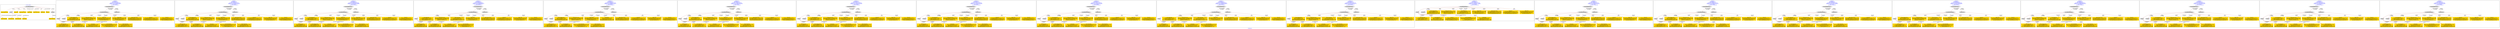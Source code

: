 digraph n0 {
fontcolor="blue"
remincross="true"
label="s02-dma.csv"
subgraph cluster_0 {
label="1-correct model"
n2[style="filled",color="white",fillcolor="lightgray",label="CulturalHeritageObject1"];
n3[shape="plaintext",style="filled",fillcolor="gold",label="Object Earliest Date"];
n4[style="filled",color="white",fillcolor="lightgray",label="Person1"];
n5[shape="plaintext",style="filled",fillcolor="gold",label="dimensions"];
n6[shape="plaintext",style="filled",fillcolor="gold",label="Object Facet Value 1"];
n7[shape="plaintext",style="filled",fillcolor="gold",label="Object Rights"];
n8[shape="plaintext",style="filled",fillcolor="gold",label="Object Link Source"];
n9[shape="plaintext",style="filled",fillcolor="gold",label="Object Title"];
n10[shape="plaintext",style="filled",fillcolor="gold",label="Object ID"];
n11[style="filled",color="white",fillcolor="lightgray",label="Concept1"];
n12[shape="plaintext",style="filled",fillcolor="gold",label="Artist Nationality"];
n13[shape="plaintext",style="filled",fillcolor="gold",label="Artist Birth Date"];
n14[shape="plaintext",style="filled",fillcolor="gold",label="Artist Death Date"];
n15[shape="plaintext",style="filled",fillcolor="gold",label="Artist Name"];
n16[shape="plaintext",style="filled",fillcolor="gold",label="Object Work Type"];
}
subgraph cluster_1 {
label="candidate 0\nlink coherence:1.0\nnode coherence:1.0\nconfidence:0.5137074639618854\nmapping score:0.615680265765073\ncost:15.99976\n-precision:0.62-recall:0.71"
n18[style="filled",color="white",fillcolor="lightgray",label="CulturalHeritageObject1"];
n19[style="filled",color="white",fillcolor="lightgray",label="Person1"];
n20[style="filled",color="white",fillcolor="lightgray",label="Concept1"];
n21[style="filled",color="white",fillcolor="lightgray",label="EuropeanaAggregation1"];
n22[style="filled",color="white",fillcolor="lightgray",label="WebResource1"];
n23[shape="plaintext",style="filled",fillcolor="gold",label="Artist Death Date\n[Person,dateOfDeath,0.449]\n[CulturalHeritageObject,created,0.29]\n[Person,dateOfBirth,0.207]\n[CulturalHeritageObject,provenance,0.054]"];
n24[shape="plaintext",style="filled",fillcolor="gold",label="Object Earliest Date\n[Person,dateOfBirth,0.345]\n[Person,dateOfDeath,0.315]\n[CulturalHeritageObject,created,0.298]\n[Person,biographicalInformation,0.042]"];
n25[shape="plaintext",style="filled",fillcolor="gold",label="Object Link Source\n[CulturalHeritageObject,provenance,0.461]\n[CulturalHeritageObject,rightsHolder,0.223]\n[Document,classLink,0.175]\n[WebResource,classLink,0.141]"];
n26[shape="plaintext",style="filled",fillcolor="gold",label="Object ID\n[WebResource,classLink,0.504]\n[Person,biographicalInformation,0.297]\n[CulturalHeritageObject,provenance,0.112]\n[Person,nameOfThePerson,0.087]"];
n27[shape="plaintext",style="filled",fillcolor="gold",label="Object Title\n[CulturalHeritageObject,description,0.406]\n[CulturalHeritageObject,title,0.276]\n[Person,biographicalInformation,0.211]\n[Document,classLink,0.107]"];
n28[shape="plaintext",style="filled",fillcolor="gold",label="Object Rights\n[CulturalHeritageObject,provenance,0.596]\n[CulturalHeritageObject,description,0.157]\n[Document,classLink,0.141]\n[Person,biographicalInformation,0.107]"];
n29[shape="plaintext",style="filled",fillcolor="gold",label="Object Facet Value 1\n[CulturalHeritageObject,medium,0.801]\n[CulturalHeritageObject,provenance,0.076]\n[CulturalHeritageObject,description,0.07]\n[Person,biographicalInformation,0.053]"];
n30[shape="plaintext",style="filled",fillcolor="gold",label="Artist Birth Date\n[Person,dateOfBirth,0.472]\n[Person,dateOfDeath,0.281]\n[CulturalHeritageObject,created,0.209]\n[Person,biographicalInformation,0.039]"];
n31[shape="plaintext",style="filled",fillcolor="gold",label="dimensions\n[CulturalHeritageObject,extent,0.775]\n[CulturalHeritageObject,provenance,0.105]\n[CulturalHeritageObject,accessionNumber,0.07]\n[CulturalHeritageObject,medium,0.05]"];
n32[shape="plaintext",style="filled",fillcolor="gold",label="Object Work Type\n[Person,biographicalInformation,0.399]\n[Concept,prefLabel,0.261]\n[CulturalHeritageObject,description,0.219]\n[CulturalHeritageObject,provenance,0.121]"];
n33[shape="plaintext",style="filled",fillcolor="gold",label="Artist Name\n[Person,nameOfThePerson,0.426]\n[Document,classLink,0.303]\n[CulturalHeritageObject,provenance,0.138]\n[CulturalHeritageObject,description,0.133]"];
n34[shape="plaintext",style="filled",fillcolor="gold",label="Artist Nationality\n[Person,countryAssociatedWithThePerson,0.716]\n[CulturalHeritageObject,provenance,0.118]\n[Concept,prefLabel,0.1]\n[CulturalHeritageObject,title,0.066]"];
}
subgraph cluster_2 {
label="candidate 1\nlink coherence:1.0\nnode coherence:1.0\nconfidence:0.5028069116105127\nmapping score:0.6120467483146154\ncost:15.99976\n-precision:0.69-recall:0.79"
n36[style="filled",color="white",fillcolor="lightgray",label="CulturalHeritageObject1"];
n37[style="filled",color="white",fillcolor="lightgray",label="Person1"];
n38[style="filled",color="white",fillcolor="lightgray",label="Concept1"];
n39[style="filled",color="white",fillcolor="lightgray",label="EuropeanaAggregation1"];
n40[style="filled",color="white",fillcolor="lightgray",label="WebResource1"];
n41[shape="plaintext",style="filled",fillcolor="gold",label="Artist Death Date\n[Person,dateOfDeath,0.449]\n[CulturalHeritageObject,created,0.29]\n[Person,dateOfBirth,0.207]\n[CulturalHeritageObject,provenance,0.054]"];
n42[shape="plaintext",style="filled",fillcolor="gold",label="Object Earliest Date\n[Person,dateOfBirth,0.345]\n[Person,dateOfDeath,0.315]\n[CulturalHeritageObject,created,0.298]\n[Person,biographicalInformation,0.042]"];
n43[shape="plaintext",style="filled",fillcolor="gold",label="Object Link Source\n[CulturalHeritageObject,provenance,0.461]\n[CulturalHeritageObject,rightsHolder,0.223]\n[Document,classLink,0.175]\n[WebResource,classLink,0.141]"];
n44[shape="plaintext",style="filled",fillcolor="gold",label="Object ID\n[WebResource,classLink,0.504]\n[Person,biographicalInformation,0.297]\n[CulturalHeritageObject,provenance,0.112]\n[Person,nameOfThePerson,0.087]"];
n45[shape="plaintext",style="filled",fillcolor="gold",label="Object Rights\n[CulturalHeritageObject,provenance,0.596]\n[CulturalHeritageObject,description,0.157]\n[Document,classLink,0.141]\n[Person,biographicalInformation,0.107]"];
n46[shape="plaintext",style="filled",fillcolor="gold",label="Object Facet Value 1\n[CulturalHeritageObject,medium,0.801]\n[CulturalHeritageObject,provenance,0.076]\n[CulturalHeritageObject,description,0.07]\n[Person,biographicalInformation,0.053]"];
n47[shape="plaintext",style="filled",fillcolor="gold",label="Artist Birth Date\n[Person,dateOfBirth,0.472]\n[Person,dateOfDeath,0.281]\n[CulturalHeritageObject,created,0.209]\n[Person,biographicalInformation,0.039]"];
n48[shape="plaintext",style="filled",fillcolor="gold",label="dimensions\n[CulturalHeritageObject,extent,0.775]\n[CulturalHeritageObject,provenance,0.105]\n[CulturalHeritageObject,accessionNumber,0.07]\n[CulturalHeritageObject,medium,0.05]"];
n49[shape="plaintext",style="filled",fillcolor="gold",label="Object Work Type\n[Person,biographicalInformation,0.399]\n[Concept,prefLabel,0.261]\n[CulturalHeritageObject,description,0.219]\n[CulturalHeritageObject,provenance,0.121]"];
n50[shape="plaintext",style="filled",fillcolor="gold",label="Object Title\n[CulturalHeritageObject,description,0.406]\n[CulturalHeritageObject,title,0.276]\n[Person,biographicalInformation,0.211]\n[Document,classLink,0.107]"];
n51[shape="plaintext",style="filled",fillcolor="gold",label="Artist Name\n[Person,nameOfThePerson,0.426]\n[Document,classLink,0.303]\n[CulturalHeritageObject,provenance,0.138]\n[CulturalHeritageObject,description,0.133]"];
n52[shape="plaintext",style="filled",fillcolor="gold",label="Artist Nationality\n[Person,countryAssociatedWithThePerson,0.716]\n[CulturalHeritageObject,provenance,0.118]\n[Concept,prefLabel,0.1]\n[CulturalHeritageObject,title,0.066]"];
}
subgraph cluster_3 {
label="candidate 10\nlink coherence:1.0\nnode coherence:1.0\nconfidence:0.48845226970096595\nmapping score:0.6072618676780998\ncost:15.99976\n-precision:0.44-recall:0.5"
n54[style="filled",color="white",fillcolor="lightgray",label="CulturalHeritageObject1"];
n55[style="filled",color="white",fillcolor="lightgray",label="Person1"];
n56[style="filled",color="white",fillcolor="lightgray",label="Concept1"];
n57[style="filled",color="white",fillcolor="lightgray",label="EuropeanaAggregation1"];
n58[style="filled",color="white",fillcolor="lightgray",label="WebResource1"];
n59[shape="plaintext",style="filled",fillcolor="gold",label="Artist Birth Date\n[Person,dateOfBirth,0.472]\n[Person,dateOfDeath,0.281]\n[CulturalHeritageObject,created,0.209]\n[Person,biographicalInformation,0.039]"];
n60[shape="plaintext",style="filled",fillcolor="gold",label="Artist Death Date\n[Person,dateOfDeath,0.449]\n[CulturalHeritageObject,created,0.29]\n[Person,dateOfBirth,0.207]\n[CulturalHeritageObject,provenance,0.054]"];
n61[shape="plaintext",style="filled",fillcolor="gold",label="Object Link Source\n[CulturalHeritageObject,provenance,0.461]\n[CulturalHeritageObject,rightsHolder,0.223]\n[Document,classLink,0.175]\n[WebResource,classLink,0.141]"];
n62[shape="plaintext",style="filled",fillcolor="gold",label="Object ID\n[WebResource,classLink,0.504]\n[Person,biographicalInformation,0.297]\n[CulturalHeritageObject,provenance,0.112]\n[Person,nameOfThePerson,0.087]"];
n63[shape="plaintext",style="filled",fillcolor="gold",label="Object Title\n[CulturalHeritageObject,description,0.406]\n[CulturalHeritageObject,title,0.276]\n[Person,biographicalInformation,0.211]\n[Document,classLink,0.107]"];
n64[shape="plaintext",style="filled",fillcolor="gold",label="Object Rights\n[CulturalHeritageObject,provenance,0.596]\n[CulturalHeritageObject,description,0.157]\n[Document,classLink,0.141]\n[Person,biographicalInformation,0.107]"];
n65[shape="plaintext",style="filled",fillcolor="gold",label="Object Facet Value 1\n[CulturalHeritageObject,medium,0.801]\n[CulturalHeritageObject,provenance,0.076]\n[CulturalHeritageObject,description,0.07]\n[Person,biographicalInformation,0.053]"];
n66[shape="plaintext",style="filled",fillcolor="gold",label="Object Earliest Date\n[Person,dateOfBirth,0.345]\n[Person,dateOfDeath,0.315]\n[CulturalHeritageObject,created,0.298]\n[Person,biographicalInformation,0.042]"];
n67[shape="plaintext",style="filled",fillcolor="gold",label="dimensions\n[CulturalHeritageObject,extent,0.775]\n[CulturalHeritageObject,provenance,0.105]\n[CulturalHeritageObject,accessionNumber,0.07]\n[CulturalHeritageObject,medium,0.05]"];
n68[shape="plaintext",style="filled",fillcolor="gold",label="Object Work Type\n[Person,biographicalInformation,0.399]\n[Concept,prefLabel,0.261]\n[CulturalHeritageObject,description,0.219]\n[CulturalHeritageObject,provenance,0.121]"];
n69[shape="plaintext",style="filled",fillcolor="gold",label="Artist Name\n[Person,nameOfThePerson,0.426]\n[Document,classLink,0.303]\n[CulturalHeritageObject,provenance,0.138]\n[CulturalHeritageObject,description,0.133]"];
n70[shape="plaintext",style="filled",fillcolor="gold",label="Artist Nationality\n[Person,countryAssociatedWithThePerson,0.716]\n[CulturalHeritageObject,provenance,0.118]\n[Concept,prefLabel,0.1]\n[CulturalHeritageObject,title,0.066]"];
}
subgraph cluster_4 {
label="candidate 11\nlink coherence:1.0\nnode coherence:1.0\nconfidence:0.487536468629357\nmapping score:0.620845489543119\ncost:14.99978\n-precision:0.53-recall:0.57"
n72[style="filled",color="white",fillcolor="lightgray",label="CulturalHeritageObject1"];
n73[style="filled",color="white",fillcolor="lightgray",label="Person1"];
n74[style="filled",color="white",fillcolor="lightgray",label="EuropeanaAggregation1"];
n75[style="filled",color="white",fillcolor="lightgray",label="WebResource1"];
n76[shape="plaintext",style="filled",fillcolor="gold",label="Object Earliest Date\n[Person,dateOfBirth,0.345]\n[Person,dateOfDeath,0.315]\n[CulturalHeritageObject,created,0.298]\n[Person,biographicalInformation,0.042]"];
n77[shape="plaintext",style="filled",fillcolor="gold",label="Artist Death Date\n[Person,dateOfDeath,0.449]\n[CulturalHeritageObject,created,0.29]\n[Person,dateOfBirth,0.207]\n[CulturalHeritageObject,provenance,0.054]"];
n78[shape="plaintext",style="filled",fillcolor="gold",label="Object Link Source\n[CulturalHeritageObject,provenance,0.461]\n[CulturalHeritageObject,rightsHolder,0.223]\n[Document,classLink,0.175]\n[WebResource,classLink,0.141]"];
n79[shape="plaintext",style="filled",fillcolor="gold",label="Object ID\n[WebResource,classLink,0.504]\n[Person,biographicalInformation,0.297]\n[CulturalHeritageObject,provenance,0.112]\n[Person,nameOfThePerson,0.087]"];
n80[shape="plaintext",style="filled",fillcolor="gold",label="Object Work Type\n[Person,biographicalInformation,0.399]\n[Concept,prefLabel,0.261]\n[CulturalHeritageObject,description,0.219]\n[CulturalHeritageObject,provenance,0.121]"];
n81[shape="plaintext",style="filled",fillcolor="gold",label="Object Rights\n[CulturalHeritageObject,provenance,0.596]\n[CulturalHeritageObject,description,0.157]\n[Document,classLink,0.141]\n[Person,biographicalInformation,0.107]"];
n82[shape="plaintext",style="filled",fillcolor="gold",label="Object Facet Value 1\n[CulturalHeritageObject,medium,0.801]\n[CulturalHeritageObject,provenance,0.076]\n[CulturalHeritageObject,description,0.07]\n[Person,biographicalInformation,0.053]"];
n83[shape="plaintext",style="filled",fillcolor="gold",label="Artist Birth Date\n[Person,dateOfBirth,0.472]\n[Person,dateOfDeath,0.281]\n[CulturalHeritageObject,created,0.209]\n[Person,biographicalInformation,0.039]"];
n84[shape="plaintext",style="filled",fillcolor="gold",label="dimensions\n[CulturalHeritageObject,extent,0.775]\n[CulturalHeritageObject,provenance,0.105]\n[CulturalHeritageObject,accessionNumber,0.07]\n[CulturalHeritageObject,medium,0.05]"];
n85[shape="plaintext",style="filled",fillcolor="gold",label="Object Title\n[CulturalHeritageObject,description,0.406]\n[CulturalHeritageObject,title,0.276]\n[Person,biographicalInformation,0.211]\n[Document,classLink,0.107]"];
n86[shape="plaintext",style="filled",fillcolor="gold",label="Artist Name\n[Person,nameOfThePerson,0.426]\n[Document,classLink,0.303]\n[CulturalHeritageObject,provenance,0.138]\n[CulturalHeritageObject,description,0.133]"];
n87[shape="plaintext",style="filled",fillcolor="gold",label="Artist Nationality\n[Person,countryAssociatedWithThePerson,0.716]\n[CulturalHeritageObject,provenance,0.118]\n[Concept,prefLabel,0.1]\n[CulturalHeritageObject,title,0.066]"];
}
subgraph cluster_5 {
label="candidate 12\nlink coherence:1.0\nnode coherence:1.0\nconfidence:0.47836682867710567\nmapping score:0.6039000540034797\ncost:15.99976\n-precision:0.62-recall:0.71"
n89[style="filled",color="white",fillcolor="lightgray",label="CulturalHeritageObject1"];
n90[style="filled",color="white",fillcolor="lightgray",label="Person1"];
n91[style="filled",color="white",fillcolor="lightgray",label="Concept1"];
n92[style="filled",color="white",fillcolor="lightgray",label="EuropeanaAggregation1"];
n93[style="filled",color="white",fillcolor="lightgray",label="WebResource1"];
n94[shape="plaintext",style="filled",fillcolor="gold",label="Artist Death Date\n[Person,dateOfDeath,0.449]\n[CulturalHeritageObject,created,0.29]\n[Person,dateOfBirth,0.207]\n[CulturalHeritageObject,provenance,0.054]"];
n95[shape="plaintext",style="filled",fillcolor="gold",label="Object Earliest Date\n[Person,dateOfBirth,0.345]\n[Person,dateOfDeath,0.315]\n[CulturalHeritageObject,created,0.298]\n[Person,biographicalInformation,0.042]"];
n96[shape="plaintext",style="filled",fillcolor="gold",label="Object Link Source\n[CulturalHeritageObject,provenance,0.461]\n[CulturalHeritageObject,rightsHolder,0.223]\n[Document,classLink,0.175]\n[WebResource,classLink,0.141]"];
n97[shape="plaintext",style="filled",fillcolor="gold",label="Object ID\n[WebResource,classLink,0.504]\n[Person,biographicalInformation,0.297]\n[CulturalHeritageObject,provenance,0.112]\n[Person,nameOfThePerson,0.087]"];
n98[shape="plaintext",style="filled",fillcolor="gold",label="Object Rights\n[CulturalHeritageObject,provenance,0.596]\n[CulturalHeritageObject,description,0.157]\n[Document,classLink,0.141]\n[Person,biographicalInformation,0.107]"];
n99[shape="plaintext",style="filled",fillcolor="gold",label="Artist Name\n[Person,nameOfThePerson,0.426]\n[Document,classLink,0.303]\n[CulturalHeritageObject,provenance,0.138]\n[CulturalHeritageObject,description,0.133]"];
n100[shape="plaintext",style="filled",fillcolor="gold",label="Object Facet Value 1\n[CulturalHeritageObject,medium,0.801]\n[CulturalHeritageObject,provenance,0.076]\n[CulturalHeritageObject,description,0.07]\n[Person,biographicalInformation,0.053]"];
n101[shape="plaintext",style="filled",fillcolor="gold",label="Artist Birth Date\n[Person,dateOfBirth,0.472]\n[Person,dateOfDeath,0.281]\n[CulturalHeritageObject,created,0.209]\n[Person,biographicalInformation,0.039]"];
n102[shape="plaintext",style="filled",fillcolor="gold",label="dimensions\n[CulturalHeritageObject,extent,0.775]\n[CulturalHeritageObject,provenance,0.105]\n[CulturalHeritageObject,accessionNumber,0.07]\n[CulturalHeritageObject,medium,0.05]"];
n103[shape="plaintext",style="filled",fillcolor="gold",label="Object Work Type\n[Person,biographicalInformation,0.399]\n[Concept,prefLabel,0.261]\n[CulturalHeritageObject,description,0.219]\n[CulturalHeritageObject,provenance,0.121]"];
n104[shape="plaintext",style="filled",fillcolor="gold",label="Object Title\n[CulturalHeritageObject,description,0.406]\n[CulturalHeritageObject,title,0.276]\n[Person,biographicalInformation,0.211]\n[Document,classLink,0.107]"];
n105[shape="plaintext",style="filled",fillcolor="gold",label="Artist Nationality\n[Person,countryAssociatedWithThePerson,0.716]\n[CulturalHeritageObject,provenance,0.118]\n[Concept,prefLabel,0.1]\n[CulturalHeritageObject,title,0.066]"];
}
subgraph cluster_6 {
label="candidate 13\nlink coherence:1.0\nnode coherence:1.0\nconfidence:0.4776097415495871\nmapping score:0.6036476916276401\ncost:15.99976\n-precision:0.5-recall:0.57"
n107[style="filled",color="white",fillcolor="lightgray",label="CulturalHeritageObject1"];
n108[style="filled",color="white",fillcolor="lightgray",label="Person1"];
n109[style="filled",color="white",fillcolor="lightgray",label="Concept1"];
n110[style="filled",color="white",fillcolor="lightgray",label="EuropeanaAggregation1"];
n111[style="filled",color="white",fillcolor="lightgray",label="WebResource1"];
n112[shape="plaintext",style="filled",fillcolor="gold",label="Artist Birth Date\n[Person,dateOfBirth,0.472]\n[Person,dateOfDeath,0.281]\n[CulturalHeritageObject,created,0.209]\n[Person,biographicalInformation,0.039]"];
n113[shape="plaintext",style="filled",fillcolor="gold",label="Object Earliest Date\n[Person,dateOfBirth,0.345]\n[Person,dateOfDeath,0.315]\n[CulturalHeritageObject,created,0.298]\n[Person,biographicalInformation,0.042]"];
n114[shape="plaintext",style="filled",fillcolor="gold",label="Object Link Source\n[CulturalHeritageObject,provenance,0.461]\n[CulturalHeritageObject,rightsHolder,0.223]\n[Document,classLink,0.175]\n[WebResource,classLink,0.141]"];
n115[shape="plaintext",style="filled",fillcolor="gold",label="Object ID\n[WebResource,classLink,0.504]\n[Person,biographicalInformation,0.297]\n[CulturalHeritageObject,provenance,0.112]\n[Person,nameOfThePerson,0.087]"];
n116[shape="plaintext",style="filled",fillcolor="gold",label="Object Title\n[CulturalHeritageObject,description,0.406]\n[CulturalHeritageObject,title,0.276]\n[Person,biographicalInformation,0.211]\n[Document,classLink,0.107]"];
n117[shape="plaintext",style="filled",fillcolor="gold",label="Object Rights\n[CulturalHeritageObject,provenance,0.596]\n[CulturalHeritageObject,description,0.157]\n[Document,classLink,0.141]\n[Person,biographicalInformation,0.107]"];
n118[shape="plaintext",style="filled",fillcolor="gold",label="Object Facet Value 1\n[CulturalHeritageObject,medium,0.801]\n[CulturalHeritageObject,provenance,0.076]\n[CulturalHeritageObject,description,0.07]\n[Person,biographicalInformation,0.053]"];
n119[shape="plaintext",style="filled",fillcolor="gold",label="Artist Death Date\n[Person,dateOfDeath,0.449]\n[CulturalHeritageObject,created,0.29]\n[Person,dateOfBirth,0.207]\n[CulturalHeritageObject,provenance,0.054]"];
n120[shape="plaintext",style="filled",fillcolor="gold",label="dimensions\n[CulturalHeritageObject,extent,0.775]\n[CulturalHeritageObject,provenance,0.105]\n[CulturalHeritageObject,accessionNumber,0.07]\n[CulturalHeritageObject,medium,0.05]"];
n121[shape="plaintext",style="filled",fillcolor="gold",label="Object Work Type\n[Person,biographicalInformation,0.399]\n[Concept,prefLabel,0.261]\n[CulturalHeritageObject,description,0.219]\n[CulturalHeritageObject,provenance,0.121]"];
n122[shape="plaintext",style="filled",fillcolor="gold",label="Artist Name\n[Person,nameOfThePerson,0.426]\n[Document,classLink,0.303]\n[CulturalHeritageObject,provenance,0.138]\n[CulturalHeritageObject,description,0.133]"];
n123[shape="plaintext",style="filled",fillcolor="gold",label="Artist Nationality\n[Person,countryAssociatedWithThePerson,0.716]\n[CulturalHeritageObject,provenance,0.118]\n[Concept,prefLabel,0.1]\n[CulturalHeritageObject,title,0.066]"];
}
subgraph cluster_7 {
label="candidate 14\nlink coherence:1.0\nnode coherence:1.0\nconfidence:0.47755171734959334\nmapping score:0.6036283502276422\ncost:15.99976\n-precision:0.5-recall:0.57"
n125[style="filled",color="white",fillcolor="lightgray",label="CulturalHeritageObject1"];
n126[style="filled",color="white",fillcolor="lightgray",label="Person1"];
n127[style="filled",color="white",fillcolor="lightgray",label="Concept1"];
n128[style="filled",color="white",fillcolor="lightgray",label="EuropeanaAggregation1"];
n129[style="filled",color="white",fillcolor="lightgray",label="WebResource1"];
n130[shape="plaintext",style="filled",fillcolor="gold",label="Artist Birth Date\n[Person,dateOfBirth,0.472]\n[Person,dateOfDeath,0.281]\n[CulturalHeritageObject,created,0.209]\n[Person,biographicalInformation,0.039]"];
n131[shape="plaintext",style="filled",fillcolor="gold",label="Artist Death Date\n[Person,dateOfDeath,0.449]\n[CulturalHeritageObject,created,0.29]\n[Person,dateOfBirth,0.207]\n[CulturalHeritageObject,provenance,0.054]"];
n132[shape="plaintext",style="filled",fillcolor="gold",label="Object Link Source\n[CulturalHeritageObject,provenance,0.461]\n[CulturalHeritageObject,rightsHolder,0.223]\n[Document,classLink,0.175]\n[WebResource,classLink,0.141]"];
n133[shape="plaintext",style="filled",fillcolor="gold",label="Object ID\n[WebResource,classLink,0.504]\n[Person,biographicalInformation,0.297]\n[CulturalHeritageObject,provenance,0.112]\n[Person,nameOfThePerson,0.087]"];
n134[shape="plaintext",style="filled",fillcolor="gold",label="Object Rights\n[CulturalHeritageObject,provenance,0.596]\n[CulturalHeritageObject,description,0.157]\n[Document,classLink,0.141]\n[Person,biographicalInformation,0.107]"];
n135[shape="plaintext",style="filled",fillcolor="gold",label="Object Facet Value 1\n[CulturalHeritageObject,medium,0.801]\n[CulturalHeritageObject,provenance,0.076]\n[CulturalHeritageObject,description,0.07]\n[Person,biographicalInformation,0.053]"];
n136[shape="plaintext",style="filled",fillcolor="gold",label="Object Earliest Date\n[Person,dateOfBirth,0.345]\n[Person,dateOfDeath,0.315]\n[CulturalHeritageObject,created,0.298]\n[Person,biographicalInformation,0.042]"];
n137[shape="plaintext",style="filled",fillcolor="gold",label="dimensions\n[CulturalHeritageObject,extent,0.775]\n[CulturalHeritageObject,provenance,0.105]\n[CulturalHeritageObject,accessionNumber,0.07]\n[CulturalHeritageObject,medium,0.05]"];
n138[shape="plaintext",style="filled",fillcolor="gold",label="Object Work Type\n[Person,biographicalInformation,0.399]\n[Concept,prefLabel,0.261]\n[CulturalHeritageObject,description,0.219]\n[CulturalHeritageObject,provenance,0.121]"];
n139[shape="plaintext",style="filled",fillcolor="gold",label="Object Title\n[CulturalHeritageObject,description,0.406]\n[CulturalHeritageObject,title,0.276]\n[Person,biographicalInformation,0.211]\n[Document,classLink,0.107]"];
n140[shape="plaintext",style="filled",fillcolor="gold",label="Artist Name\n[Person,nameOfThePerson,0.426]\n[Document,classLink,0.303]\n[CulturalHeritageObject,provenance,0.138]\n[CulturalHeritageObject,description,0.133]"];
n141[shape="plaintext",style="filled",fillcolor="gold",label="Artist Nationality\n[Person,countryAssociatedWithThePerson,0.716]\n[CulturalHeritageObject,provenance,0.118]\n[Concept,prefLabel,0.1]\n[CulturalHeritageObject,title,0.066]"];
}
subgraph cluster_8 {
label="candidate 15\nlink coherence:1.0\nnode coherence:1.0\nconfidence:0.47755171734959334\nmapping score:0.6036283502276422\ncost:15.99977\n-precision:0.56-recall:0.64"
n143[style="filled",color="white",fillcolor="lightgray",label="CulturalHeritageObject1"];
n144[style="filled",color="white",fillcolor="lightgray",label="Person1"];
n145[style="filled",color="white",fillcolor="lightgray",label="Concept1"];
n146[style="filled",color="white",fillcolor="lightgray",label="EuropeanaAggregation1"];
n147[style="filled",color="white",fillcolor="lightgray",label="WebResource1"];
n148[shape="plaintext",style="filled",fillcolor="gold",label="Artist Birth Date\n[Person,dateOfBirth,0.472]\n[Person,dateOfDeath,0.281]\n[CulturalHeritageObject,created,0.209]\n[Person,biographicalInformation,0.039]"];
n149[shape="plaintext",style="filled",fillcolor="gold",label="Artist Death Date\n[Person,dateOfDeath,0.449]\n[CulturalHeritageObject,created,0.29]\n[Person,dateOfBirth,0.207]\n[CulturalHeritageObject,provenance,0.054]"];
n150[shape="plaintext",style="filled",fillcolor="gold",label="Object Link Source\n[CulturalHeritageObject,provenance,0.461]\n[CulturalHeritageObject,rightsHolder,0.223]\n[Document,classLink,0.175]\n[WebResource,classLink,0.141]"];
n151[shape="plaintext",style="filled",fillcolor="gold",label="Object ID\n[WebResource,classLink,0.504]\n[Person,biographicalInformation,0.297]\n[CulturalHeritageObject,provenance,0.112]\n[Person,nameOfThePerson,0.087]"];
n152[shape="plaintext",style="filled",fillcolor="gold",label="Object Rights\n[CulturalHeritageObject,provenance,0.596]\n[CulturalHeritageObject,description,0.157]\n[Document,classLink,0.141]\n[Person,biographicalInformation,0.107]"];
n153[shape="plaintext",style="filled",fillcolor="gold",label="Object Facet Value 1\n[CulturalHeritageObject,medium,0.801]\n[CulturalHeritageObject,provenance,0.076]\n[CulturalHeritageObject,description,0.07]\n[Person,biographicalInformation,0.053]"];
n154[shape="plaintext",style="filled",fillcolor="gold",label="Object Earliest Date\n[Person,dateOfBirth,0.345]\n[Person,dateOfDeath,0.315]\n[CulturalHeritageObject,created,0.298]\n[Person,biographicalInformation,0.042]"];
n155[shape="plaintext",style="filled",fillcolor="gold",label="dimensions\n[CulturalHeritageObject,extent,0.775]\n[CulturalHeritageObject,provenance,0.105]\n[CulturalHeritageObject,accessionNumber,0.07]\n[CulturalHeritageObject,medium,0.05]"];
n156[shape="plaintext",style="filled",fillcolor="gold",label="Object Work Type\n[Person,biographicalInformation,0.399]\n[Concept,prefLabel,0.261]\n[CulturalHeritageObject,description,0.219]\n[CulturalHeritageObject,provenance,0.121]"];
n157[shape="plaintext",style="filled",fillcolor="gold",label="Object Title\n[CulturalHeritageObject,description,0.406]\n[CulturalHeritageObject,title,0.276]\n[Person,biographicalInformation,0.211]\n[Document,classLink,0.107]"];
n158[shape="plaintext",style="filled",fillcolor="gold",label="Artist Name\n[Person,nameOfThePerson,0.426]\n[Document,classLink,0.303]\n[CulturalHeritageObject,provenance,0.138]\n[CulturalHeritageObject,description,0.133]"];
n159[shape="plaintext",style="filled",fillcolor="gold",label="Artist Nationality\n[Person,countryAssociatedWithThePerson,0.716]\n[CulturalHeritageObject,provenance,0.118]\n[Concept,prefLabel,0.1]\n[CulturalHeritageObject,title,0.066]"];
}
subgraph cluster_9 {
label="candidate 16\nlink coherence:1.0\nnode coherence:1.0\nconfidence:0.47755171734959334\nmapping score:0.6036283502276422\ncost:15.99983\n-precision:0.56-recall:0.64"
n161[style="filled",color="white",fillcolor="lightgray",label="CulturalHeritageObject1"];
n162[style="filled",color="white",fillcolor="lightgray",label="Person1"];
n163[style="filled",color="white",fillcolor="lightgray",label="Concept1"];
n164[style="filled",color="white",fillcolor="lightgray",label="EuropeanaAggregation1"];
n165[style="filled",color="white",fillcolor="lightgray",label="WebResource2"];
n166[shape="plaintext",style="filled",fillcolor="gold",label="Artist Birth Date\n[Person,dateOfBirth,0.472]\n[Person,dateOfDeath,0.281]\n[CulturalHeritageObject,created,0.209]\n[Person,biographicalInformation,0.039]"];
n167[shape="plaintext",style="filled",fillcolor="gold",label="Artist Death Date\n[Person,dateOfDeath,0.449]\n[CulturalHeritageObject,created,0.29]\n[Person,dateOfBirth,0.207]\n[CulturalHeritageObject,provenance,0.054]"];
n168[shape="plaintext",style="filled",fillcolor="gold",label="Object Link Source\n[CulturalHeritageObject,provenance,0.461]\n[CulturalHeritageObject,rightsHolder,0.223]\n[Document,classLink,0.175]\n[WebResource,classLink,0.141]"];
n169[shape="plaintext",style="filled",fillcolor="gold",label="Object Rights\n[CulturalHeritageObject,provenance,0.596]\n[CulturalHeritageObject,description,0.157]\n[Document,classLink,0.141]\n[Person,biographicalInformation,0.107]"];
n170[shape="plaintext",style="filled",fillcolor="gold",label="Object Facet Value 1\n[CulturalHeritageObject,medium,0.801]\n[CulturalHeritageObject,provenance,0.076]\n[CulturalHeritageObject,description,0.07]\n[Person,biographicalInformation,0.053]"];
n171[shape="plaintext",style="filled",fillcolor="gold",label="Object Earliest Date\n[Person,dateOfBirth,0.345]\n[Person,dateOfDeath,0.315]\n[CulturalHeritageObject,created,0.298]\n[Person,biographicalInformation,0.042]"];
n172[shape="plaintext",style="filled",fillcolor="gold",label="dimensions\n[CulturalHeritageObject,extent,0.775]\n[CulturalHeritageObject,provenance,0.105]\n[CulturalHeritageObject,accessionNumber,0.07]\n[CulturalHeritageObject,medium,0.05]"];
n173[shape="plaintext",style="filled",fillcolor="gold",label="Object Work Type\n[Person,biographicalInformation,0.399]\n[Concept,prefLabel,0.261]\n[CulturalHeritageObject,description,0.219]\n[CulturalHeritageObject,provenance,0.121]"];
n174[shape="plaintext",style="filled",fillcolor="gold",label="Object Title\n[CulturalHeritageObject,description,0.406]\n[CulturalHeritageObject,title,0.276]\n[Person,biographicalInformation,0.211]\n[Document,classLink,0.107]"];
n175[shape="plaintext",style="filled",fillcolor="gold",label="Artist Name\n[Person,nameOfThePerson,0.426]\n[Document,classLink,0.303]\n[CulturalHeritageObject,provenance,0.138]\n[CulturalHeritageObject,description,0.133]"];
n176[shape="plaintext",style="filled",fillcolor="gold",label="Artist Nationality\n[Person,countryAssociatedWithThePerson,0.716]\n[CulturalHeritageObject,provenance,0.118]\n[Concept,prefLabel,0.1]\n[CulturalHeritageObject,title,0.066]"];
n177[shape="plaintext",style="filled",fillcolor="gold",label="Object ID\n[WebResource,classLink,0.504]\n[Person,biographicalInformation,0.297]\n[CulturalHeritageObject,provenance,0.112]\n[Person,nameOfThePerson,0.087]"];
}
subgraph cluster_10 {
label="candidate 17\nlink coherence:1.0\nnode coherence:1.0\nconfidence:0.4740639025856945\nmapping score:0.6163546341952315\ncost:14.99978\n-precision:0.47-recall:0.5"
n179[style="filled",color="white",fillcolor="lightgray",label="CulturalHeritageObject1"];
n180[style="filled",color="white",fillcolor="lightgray",label="Person1"];
n181[style="filled",color="white",fillcolor="lightgray",label="EuropeanaAggregation1"];
n182[style="filled",color="white",fillcolor="lightgray",label="WebResource1"];
n183[shape="plaintext",style="filled",fillcolor="gold",label="Artist Birth Date\n[Person,dateOfBirth,0.472]\n[Person,dateOfDeath,0.281]\n[CulturalHeritageObject,created,0.209]\n[Person,biographicalInformation,0.039]"];
n184[shape="plaintext",style="filled",fillcolor="gold",label="Artist Death Date\n[Person,dateOfDeath,0.449]\n[CulturalHeritageObject,created,0.29]\n[Person,dateOfBirth,0.207]\n[CulturalHeritageObject,provenance,0.054]"];
n185[shape="plaintext",style="filled",fillcolor="gold",label="Object Link Source\n[CulturalHeritageObject,provenance,0.461]\n[CulturalHeritageObject,rightsHolder,0.223]\n[Document,classLink,0.175]\n[WebResource,classLink,0.141]"];
n186[shape="plaintext",style="filled",fillcolor="gold",label="Object ID\n[WebResource,classLink,0.504]\n[Person,biographicalInformation,0.297]\n[CulturalHeritageObject,provenance,0.112]\n[Person,nameOfThePerson,0.087]"];
n187[shape="plaintext",style="filled",fillcolor="gold",label="Object Work Type\n[Person,biographicalInformation,0.399]\n[Concept,prefLabel,0.261]\n[CulturalHeritageObject,description,0.219]\n[CulturalHeritageObject,provenance,0.121]"];
n188[shape="plaintext",style="filled",fillcolor="gold",label="Object Rights\n[CulturalHeritageObject,provenance,0.596]\n[CulturalHeritageObject,description,0.157]\n[Document,classLink,0.141]\n[Person,biographicalInformation,0.107]"];
n189[shape="plaintext",style="filled",fillcolor="gold",label="Object Facet Value 1\n[CulturalHeritageObject,medium,0.801]\n[CulturalHeritageObject,provenance,0.076]\n[CulturalHeritageObject,description,0.07]\n[Person,biographicalInformation,0.053]"];
n190[shape="plaintext",style="filled",fillcolor="gold",label="Object Earliest Date\n[Person,dateOfBirth,0.345]\n[Person,dateOfDeath,0.315]\n[CulturalHeritageObject,created,0.298]\n[Person,biographicalInformation,0.042]"];
n191[shape="plaintext",style="filled",fillcolor="gold",label="dimensions\n[CulturalHeritageObject,extent,0.775]\n[CulturalHeritageObject,provenance,0.105]\n[CulturalHeritageObject,accessionNumber,0.07]\n[CulturalHeritageObject,medium,0.05]"];
n192[shape="plaintext",style="filled",fillcolor="gold",label="Object Title\n[CulturalHeritageObject,description,0.406]\n[CulturalHeritageObject,title,0.276]\n[Person,biographicalInformation,0.211]\n[Document,classLink,0.107]"];
n193[shape="plaintext",style="filled",fillcolor="gold",label="Artist Name\n[Person,nameOfThePerson,0.426]\n[Document,classLink,0.303]\n[CulturalHeritageObject,provenance,0.138]\n[CulturalHeritageObject,description,0.133]"];
n194[shape="plaintext",style="filled",fillcolor="gold",label="Artist Nationality\n[Person,countryAssociatedWithThePerson,0.716]\n[CulturalHeritageObject,provenance,0.118]\n[Concept,prefLabel,0.1]\n[CulturalHeritageObject,title,0.066]"];
}
subgraph cluster_11 {
label="candidate 18\nlink coherence:1.0\nnode coherence:1.0\nconfidence:0.4632213744343156\nmapping score:0.6127404581447718\ncost:14.99978\n-precision:0.53-recall:0.57"
n196[style="filled",color="white",fillcolor="lightgray",label="CulturalHeritageObject1"];
n197[style="filled",color="white",fillcolor="lightgray",label="Person1"];
n198[style="filled",color="white",fillcolor="lightgray",label="EuropeanaAggregation1"];
n199[style="filled",color="white",fillcolor="lightgray",label="WebResource1"];
n200[shape="plaintext",style="filled",fillcolor="gold",label="Artist Birth Date\n[Person,dateOfBirth,0.472]\n[Person,dateOfDeath,0.281]\n[CulturalHeritageObject,created,0.209]\n[Person,biographicalInformation,0.039]"];
n201[shape="plaintext",style="filled",fillcolor="gold",label="Object Earliest Date\n[Person,dateOfBirth,0.345]\n[Person,dateOfDeath,0.315]\n[CulturalHeritageObject,created,0.298]\n[Person,biographicalInformation,0.042]"];
n202[shape="plaintext",style="filled",fillcolor="gold",label="Object Link Source\n[CulturalHeritageObject,provenance,0.461]\n[CulturalHeritageObject,rightsHolder,0.223]\n[Document,classLink,0.175]\n[WebResource,classLink,0.141]"];
n203[shape="plaintext",style="filled",fillcolor="gold",label="Object ID\n[WebResource,classLink,0.504]\n[Person,biographicalInformation,0.297]\n[CulturalHeritageObject,provenance,0.112]\n[Person,nameOfThePerson,0.087]"];
n204[shape="plaintext",style="filled",fillcolor="gold",label="Object Work Type\n[Person,biographicalInformation,0.399]\n[Concept,prefLabel,0.261]\n[CulturalHeritageObject,description,0.219]\n[CulturalHeritageObject,provenance,0.121]"];
n205[shape="plaintext",style="filled",fillcolor="gold",label="Object Rights\n[CulturalHeritageObject,provenance,0.596]\n[CulturalHeritageObject,description,0.157]\n[Document,classLink,0.141]\n[Person,biographicalInformation,0.107]"];
n206[shape="plaintext",style="filled",fillcolor="gold",label="Object Facet Value 1\n[CulturalHeritageObject,medium,0.801]\n[CulturalHeritageObject,provenance,0.076]\n[CulturalHeritageObject,description,0.07]\n[Person,biographicalInformation,0.053]"];
n207[shape="plaintext",style="filled",fillcolor="gold",label="Artist Death Date\n[Person,dateOfDeath,0.449]\n[CulturalHeritageObject,created,0.29]\n[Person,dateOfBirth,0.207]\n[CulturalHeritageObject,provenance,0.054]"];
n208[shape="plaintext",style="filled",fillcolor="gold",label="dimensions\n[CulturalHeritageObject,extent,0.775]\n[CulturalHeritageObject,provenance,0.105]\n[CulturalHeritageObject,accessionNumber,0.07]\n[CulturalHeritageObject,medium,0.05]"];
n209[shape="plaintext",style="filled",fillcolor="gold",label="Object Title\n[CulturalHeritageObject,description,0.406]\n[CulturalHeritageObject,title,0.276]\n[Person,biographicalInformation,0.211]\n[Document,classLink,0.107]"];
n210[shape="plaintext",style="filled",fillcolor="gold",label="Artist Name\n[Person,nameOfThePerson,0.426]\n[Document,classLink,0.303]\n[CulturalHeritageObject,provenance,0.138]\n[CulturalHeritageObject,description,0.133]"];
n211[shape="plaintext",style="filled",fillcolor="gold",label="Artist Nationality\n[Person,countryAssociatedWithThePerson,0.716]\n[CulturalHeritageObject,provenance,0.118]\n[Concept,prefLabel,0.1]\n[CulturalHeritageObject,title,0.066]"];
}
subgraph cluster_12 {
label="candidate 19\nlink coherence:1.0\nnode coherence:1.0\nconfidence:0.4542680515744064\nmapping score:0.6097560171914688\ncost:13.99992\n-precision:0.64-recall:0.64"
n213[style="filled",color="white",fillcolor="lightgray",label="CulturalHeritageObject1"];
n214[style="filled",color="white",fillcolor="lightgray",label="Person1"];
n215[style="filled",color="white",fillcolor="lightgray",label="Document1"];
n216[shape="plaintext",style="filled",fillcolor="gold",label="Artist Death Date\n[Person,dateOfDeath,0.449]\n[CulturalHeritageObject,created,0.29]\n[Person,dateOfBirth,0.207]\n[CulturalHeritageObject,provenance,0.054]"];
n217[shape="plaintext",style="filled",fillcolor="gold",label="Object Earliest Date\n[Person,dateOfBirth,0.345]\n[Person,dateOfDeath,0.315]\n[CulturalHeritageObject,created,0.298]\n[Person,biographicalInformation,0.042]"];
n218[shape="plaintext",style="filled",fillcolor="gold",label="Object Link Source\n[CulturalHeritageObject,provenance,0.461]\n[CulturalHeritageObject,rightsHolder,0.223]\n[Document,classLink,0.175]\n[WebResource,classLink,0.141]"];
n219[shape="plaintext",style="filled",fillcolor="gold",label="Object Work Type\n[Person,biographicalInformation,0.399]\n[Concept,prefLabel,0.261]\n[CulturalHeritageObject,description,0.219]\n[CulturalHeritageObject,provenance,0.121]"];
n220[shape="plaintext",style="filled",fillcolor="gold",label="Object Rights\n[CulturalHeritageObject,provenance,0.596]\n[CulturalHeritageObject,description,0.157]\n[Document,classLink,0.141]\n[Person,biographicalInformation,0.107]"];
n221[shape="plaintext",style="filled",fillcolor="gold",label="Object Facet Value 1\n[CulturalHeritageObject,medium,0.801]\n[CulturalHeritageObject,provenance,0.076]\n[CulturalHeritageObject,description,0.07]\n[Person,biographicalInformation,0.053]"];
n222[shape="plaintext",style="filled",fillcolor="gold",label="Artist Birth Date\n[Person,dateOfBirth,0.472]\n[Person,dateOfDeath,0.281]\n[CulturalHeritageObject,created,0.209]\n[Person,biographicalInformation,0.039]"];
n223[shape="plaintext",style="filled",fillcolor="gold",label="Artist Name\n[Person,nameOfThePerson,0.426]\n[Document,classLink,0.303]\n[CulturalHeritageObject,provenance,0.138]\n[CulturalHeritageObject,description,0.133]"];
n224[shape="plaintext",style="filled",fillcolor="gold",label="dimensions\n[CulturalHeritageObject,extent,0.775]\n[CulturalHeritageObject,provenance,0.105]\n[CulturalHeritageObject,accessionNumber,0.07]\n[CulturalHeritageObject,medium,0.05]"];
n225[shape="plaintext",style="filled",fillcolor="gold",label="Object Title\n[CulturalHeritageObject,description,0.406]\n[CulturalHeritageObject,title,0.276]\n[Person,biographicalInformation,0.211]\n[Document,classLink,0.107]"];
n226[shape="plaintext",style="filled",fillcolor="gold",label="Object ID\n[WebResource,classLink,0.504]\n[Person,biographicalInformation,0.297]\n[CulturalHeritageObject,provenance,0.112]\n[Person,nameOfThePerson,0.087]"];
n227[shape="plaintext",style="filled",fillcolor="gold",label="Artist Nationality\n[Person,countryAssociatedWithThePerson,0.716]\n[CulturalHeritageObject,provenance,0.118]\n[Concept,prefLabel,0.1]\n[CulturalHeritageObject,title,0.066]"];
}
subgraph cluster_13 {
label="candidate 2\nlink coherence:1.0\nnode coherence:1.0\nconfidence:0.5028069116105127\nmapping score:0.6120467483146154\ncost:15.99977\n-precision:0.75-recall:0.86"
n229[style="filled",color="white",fillcolor="lightgray",label="CulturalHeritageObject1"];
n230[style="filled",color="white",fillcolor="lightgray",label="Person1"];
n231[style="filled",color="white",fillcolor="lightgray",label="Concept1"];
n232[style="filled",color="white",fillcolor="lightgray",label="EuropeanaAggregation1"];
n233[style="filled",color="white",fillcolor="lightgray",label="WebResource1"];
n234[shape="plaintext",style="filled",fillcolor="gold",label="Artist Death Date\n[Person,dateOfDeath,0.449]\n[CulturalHeritageObject,created,0.29]\n[Person,dateOfBirth,0.207]\n[CulturalHeritageObject,provenance,0.054]"];
n235[shape="plaintext",style="filled",fillcolor="gold",label="Object Earliest Date\n[Person,dateOfBirth,0.345]\n[Person,dateOfDeath,0.315]\n[CulturalHeritageObject,created,0.298]\n[Person,biographicalInformation,0.042]"];
n236[shape="plaintext",style="filled",fillcolor="gold",label="Object Link Source\n[CulturalHeritageObject,provenance,0.461]\n[CulturalHeritageObject,rightsHolder,0.223]\n[Document,classLink,0.175]\n[WebResource,classLink,0.141]"];
n237[shape="plaintext",style="filled",fillcolor="gold",label="Object ID\n[WebResource,classLink,0.504]\n[Person,biographicalInformation,0.297]\n[CulturalHeritageObject,provenance,0.112]\n[Person,nameOfThePerson,0.087]"];
n238[shape="plaintext",style="filled",fillcolor="gold",label="Object Rights\n[CulturalHeritageObject,provenance,0.596]\n[CulturalHeritageObject,description,0.157]\n[Document,classLink,0.141]\n[Person,biographicalInformation,0.107]"];
n239[shape="plaintext",style="filled",fillcolor="gold",label="Object Facet Value 1\n[CulturalHeritageObject,medium,0.801]\n[CulturalHeritageObject,provenance,0.076]\n[CulturalHeritageObject,description,0.07]\n[Person,biographicalInformation,0.053]"];
n240[shape="plaintext",style="filled",fillcolor="gold",label="Artist Birth Date\n[Person,dateOfBirth,0.472]\n[Person,dateOfDeath,0.281]\n[CulturalHeritageObject,created,0.209]\n[Person,biographicalInformation,0.039]"];
n241[shape="plaintext",style="filled",fillcolor="gold",label="dimensions\n[CulturalHeritageObject,extent,0.775]\n[CulturalHeritageObject,provenance,0.105]\n[CulturalHeritageObject,accessionNumber,0.07]\n[CulturalHeritageObject,medium,0.05]"];
n242[shape="plaintext",style="filled",fillcolor="gold",label="Object Work Type\n[Person,biographicalInformation,0.399]\n[Concept,prefLabel,0.261]\n[CulturalHeritageObject,description,0.219]\n[CulturalHeritageObject,provenance,0.121]"];
n243[shape="plaintext",style="filled",fillcolor="gold",label="Object Title\n[CulturalHeritageObject,description,0.406]\n[CulturalHeritageObject,title,0.276]\n[Person,biographicalInformation,0.211]\n[Document,classLink,0.107]"];
n244[shape="plaintext",style="filled",fillcolor="gold",label="Artist Name\n[Person,nameOfThePerson,0.426]\n[Document,classLink,0.303]\n[CulturalHeritageObject,provenance,0.138]\n[CulturalHeritageObject,description,0.133]"];
n245[shape="plaintext",style="filled",fillcolor="gold",label="Artist Nationality\n[Person,countryAssociatedWithThePerson,0.716]\n[CulturalHeritageObject,provenance,0.118]\n[Concept,prefLabel,0.1]\n[CulturalHeritageObject,title,0.066]"];
}
subgraph cluster_14 {
label="candidate 3\nlink coherence:1.0\nnode coherence:1.0\nconfidence:0.5028069116105127\nmapping score:0.6120467483146154\ncost:15.99983\n-precision:0.75-recall:0.86"
n247[style="filled",color="white",fillcolor="lightgray",label="CulturalHeritageObject1"];
n248[style="filled",color="white",fillcolor="lightgray",label="Person1"];
n249[style="filled",color="white",fillcolor="lightgray",label="Concept1"];
n250[style="filled",color="white",fillcolor="lightgray",label="EuropeanaAggregation1"];
n251[style="filled",color="white",fillcolor="lightgray",label="WebResource2"];
n252[shape="plaintext",style="filled",fillcolor="gold",label="Artist Death Date\n[Person,dateOfDeath,0.449]\n[CulturalHeritageObject,created,0.29]\n[Person,dateOfBirth,0.207]\n[CulturalHeritageObject,provenance,0.054]"];
n253[shape="plaintext",style="filled",fillcolor="gold",label="Object Earliest Date\n[Person,dateOfBirth,0.345]\n[Person,dateOfDeath,0.315]\n[CulturalHeritageObject,created,0.298]\n[Person,biographicalInformation,0.042]"];
n254[shape="plaintext",style="filled",fillcolor="gold",label="Object Link Source\n[CulturalHeritageObject,provenance,0.461]\n[CulturalHeritageObject,rightsHolder,0.223]\n[Document,classLink,0.175]\n[WebResource,classLink,0.141]"];
n255[shape="plaintext",style="filled",fillcolor="gold",label="Object Rights\n[CulturalHeritageObject,provenance,0.596]\n[CulturalHeritageObject,description,0.157]\n[Document,classLink,0.141]\n[Person,biographicalInformation,0.107]"];
n256[shape="plaintext",style="filled",fillcolor="gold",label="Object Facet Value 1\n[CulturalHeritageObject,medium,0.801]\n[CulturalHeritageObject,provenance,0.076]\n[CulturalHeritageObject,description,0.07]\n[Person,biographicalInformation,0.053]"];
n257[shape="plaintext",style="filled",fillcolor="gold",label="Artist Birth Date\n[Person,dateOfBirth,0.472]\n[Person,dateOfDeath,0.281]\n[CulturalHeritageObject,created,0.209]\n[Person,biographicalInformation,0.039]"];
n258[shape="plaintext",style="filled",fillcolor="gold",label="dimensions\n[CulturalHeritageObject,extent,0.775]\n[CulturalHeritageObject,provenance,0.105]\n[CulturalHeritageObject,accessionNumber,0.07]\n[CulturalHeritageObject,medium,0.05]"];
n259[shape="plaintext",style="filled",fillcolor="gold",label="Object Work Type\n[Person,biographicalInformation,0.399]\n[Concept,prefLabel,0.261]\n[CulturalHeritageObject,description,0.219]\n[CulturalHeritageObject,provenance,0.121]"];
n260[shape="plaintext",style="filled",fillcolor="gold",label="Object Title\n[CulturalHeritageObject,description,0.406]\n[CulturalHeritageObject,title,0.276]\n[Person,biographicalInformation,0.211]\n[Document,classLink,0.107]"];
n261[shape="plaintext",style="filled",fillcolor="gold",label="Artist Name\n[Person,nameOfThePerson,0.426]\n[Document,classLink,0.303]\n[CulturalHeritageObject,provenance,0.138]\n[CulturalHeritageObject,description,0.133]"];
n262[shape="plaintext",style="filled",fillcolor="gold",label="Artist Nationality\n[Person,countryAssociatedWithThePerson,0.716]\n[CulturalHeritageObject,provenance,0.118]\n[Concept,prefLabel,0.1]\n[CulturalHeritageObject,title,0.066]"];
n263[shape="plaintext",style="filled",fillcolor="gold",label="Object ID\n[WebResource,classLink,0.504]\n[Person,biographicalInformation,0.297]\n[CulturalHeritageObject,provenance,0.112]\n[Person,nameOfThePerson,0.087]"];
}
subgraph cluster_15 {
label="candidate 4\nlink coherence:1.0\nnode coherence:1.0\nconfidence:0.5019248357446285\nmapping score:0.6117527230259873\ncost:15.99976\n-precision:0.5-recall:0.57"
n265[style="filled",color="white",fillcolor="lightgray",label="CulturalHeritageObject1"];
n266[style="filled",color="white",fillcolor="lightgray",label="Person1"];
n267[style="filled",color="white",fillcolor="lightgray",label="Concept1"];
n268[style="filled",color="white",fillcolor="lightgray",label="EuropeanaAggregation1"];
n269[style="filled",color="white",fillcolor="lightgray",label="WebResource1"];
n270[shape="plaintext",style="filled",fillcolor="gold",label="Object Earliest Date\n[Person,dateOfBirth,0.345]\n[Person,dateOfDeath,0.315]\n[CulturalHeritageObject,created,0.298]\n[Person,biographicalInformation,0.042]"];
n271[shape="plaintext",style="filled",fillcolor="gold",label="Artist Death Date\n[Person,dateOfDeath,0.449]\n[CulturalHeritageObject,created,0.29]\n[Person,dateOfBirth,0.207]\n[CulturalHeritageObject,provenance,0.054]"];
n272[shape="plaintext",style="filled",fillcolor="gold",label="Object Link Source\n[CulturalHeritageObject,provenance,0.461]\n[CulturalHeritageObject,rightsHolder,0.223]\n[Document,classLink,0.175]\n[WebResource,classLink,0.141]"];
n273[shape="plaintext",style="filled",fillcolor="gold",label="Object ID\n[WebResource,classLink,0.504]\n[Person,biographicalInformation,0.297]\n[CulturalHeritageObject,provenance,0.112]\n[Person,nameOfThePerson,0.087]"];
n274[shape="plaintext",style="filled",fillcolor="gold",label="Object Title\n[CulturalHeritageObject,description,0.406]\n[CulturalHeritageObject,title,0.276]\n[Person,biographicalInformation,0.211]\n[Document,classLink,0.107]"];
n275[shape="plaintext",style="filled",fillcolor="gold",label="Object Rights\n[CulturalHeritageObject,provenance,0.596]\n[CulturalHeritageObject,description,0.157]\n[Document,classLink,0.141]\n[Person,biographicalInformation,0.107]"];
n276[shape="plaintext",style="filled",fillcolor="gold",label="Object Facet Value 1\n[CulturalHeritageObject,medium,0.801]\n[CulturalHeritageObject,provenance,0.076]\n[CulturalHeritageObject,description,0.07]\n[Person,biographicalInformation,0.053]"];
n277[shape="plaintext",style="filled",fillcolor="gold",label="Artist Birth Date\n[Person,dateOfBirth,0.472]\n[Person,dateOfDeath,0.281]\n[CulturalHeritageObject,created,0.209]\n[Person,biographicalInformation,0.039]"];
n278[shape="plaintext",style="filled",fillcolor="gold",label="dimensions\n[CulturalHeritageObject,extent,0.775]\n[CulturalHeritageObject,provenance,0.105]\n[CulturalHeritageObject,accessionNumber,0.07]\n[CulturalHeritageObject,medium,0.05]"];
n279[shape="plaintext",style="filled",fillcolor="gold",label="Object Work Type\n[Person,biographicalInformation,0.399]\n[Concept,prefLabel,0.261]\n[CulturalHeritageObject,description,0.219]\n[CulturalHeritageObject,provenance,0.121]"];
n280[shape="plaintext",style="filled",fillcolor="gold",label="Artist Name\n[Person,nameOfThePerson,0.426]\n[Document,classLink,0.303]\n[CulturalHeritageObject,provenance,0.138]\n[CulturalHeritageObject,description,0.133]"];
n281[shape="plaintext",style="filled",fillcolor="gold",label="Artist Nationality\n[Person,countryAssociatedWithThePerson,0.716]\n[CulturalHeritageObject,provenance,0.118]\n[Concept,prefLabel,0.1]\n[CulturalHeritageObject,title,0.066]"];
}
subgraph cluster_16 {
label="candidate 5\nlink coherence:1.0\nnode coherence:1.0\nconfidence:0.49931909684661385\nmapping score:0.6247730322822046\ncost:14.99978\n-precision:0.67-recall:0.71"
n283[style="filled",color="white",fillcolor="lightgray",label="CulturalHeritageObject1"];
n284[style="filled",color="white",fillcolor="lightgray",label="Person1"];
n285[style="filled",color="white",fillcolor="lightgray",label="EuropeanaAggregation1"];
n286[style="filled",color="white",fillcolor="lightgray",label="WebResource1"];
n287[shape="plaintext",style="filled",fillcolor="gold",label="Artist Death Date\n[Person,dateOfDeath,0.449]\n[CulturalHeritageObject,created,0.29]\n[Person,dateOfBirth,0.207]\n[CulturalHeritageObject,provenance,0.054]"];
n288[shape="plaintext",style="filled",fillcolor="gold",label="Object Earliest Date\n[Person,dateOfBirth,0.345]\n[Person,dateOfDeath,0.315]\n[CulturalHeritageObject,created,0.298]\n[Person,biographicalInformation,0.042]"];
n289[shape="plaintext",style="filled",fillcolor="gold",label="Object Link Source\n[CulturalHeritageObject,provenance,0.461]\n[CulturalHeritageObject,rightsHolder,0.223]\n[Document,classLink,0.175]\n[WebResource,classLink,0.141]"];
n290[shape="plaintext",style="filled",fillcolor="gold",label="Object ID\n[WebResource,classLink,0.504]\n[Person,biographicalInformation,0.297]\n[CulturalHeritageObject,provenance,0.112]\n[Person,nameOfThePerson,0.087]"];
n291[shape="plaintext",style="filled",fillcolor="gold",label="Object Work Type\n[Person,biographicalInformation,0.399]\n[Concept,prefLabel,0.261]\n[CulturalHeritageObject,description,0.219]\n[CulturalHeritageObject,provenance,0.121]"];
n292[shape="plaintext",style="filled",fillcolor="gold",label="Object Rights\n[CulturalHeritageObject,provenance,0.596]\n[CulturalHeritageObject,description,0.157]\n[Document,classLink,0.141]\n[Person,biographicalInformation,0.107]"];
n293[shape="plaintext",style="filled",fillcolor="gold",label="Object Facet Value 1\n[CulturalHeritageObject,medium,0.801]\n[CulturalHeritageObject,provenance,0.076]\n[CulturalHeritageObject,description,0.07]\n[Person,biographicalInformation,0.053]"];
n294[shape="plaintext",style="filled",fillcolor="gold",label="Artist Birth Date\n[Person,dateOfBirth,0.472]\n[Person,dateOfDeath,0.281]\n[CulturalHeritageObject,created,0.209]\n[Person,biographicalInformation,0.039]"];
n295[shape="plaintext",style="filled",fillcolor="gold",label="dimensions\n[CulturalHeritageObject,extent,0.775]\n[CulturalHeritageObject,provenance,0.105]\n[CulturalHeritageObject,accessionNumber,0.07]\n[CulturalHeritageObject,medium,0.05]"];
n296[shape="plaintext",style="filled",fillcolor="gold",label="Object Title\n[CulturalHeritageObject,description,0.406]\n[CulturalHeritageObject,title,0.276]\n[Person,biographicalInformation,0.211]\n[Document,classLink,0.107]"];
n297[shape="plaintext",style="filled",fillcolor="gold",label="Artist Name\n[Person,nameOfThePerson,0.426]\n[Document,classLink,0.303]\n[CulturalHeritageObject,provenance,0.138]\n[CulturalHeritageObject,description,0.133]"];
n298[shape="plaintext",style="filled",fillcolor="gold",label="Artist Nationality\n[Person,countryAssociatedWithThePerson,0.716]\n[CulturalHeritageObject,provenance,0.118]\n[Concept,prefLabel,0.1]\n[CulturalHeritageObject,title,0.066]"];
}
subgraph cluster_17 {
label="candidate 6\nlink coherence:1.0\nnode coherence:1.0\nconfidence:0.4956883554332315\nmapping score:0.6096738962555216\ncost:15.99976\n-precision:0.5-recall:0.57"
n300[style="filled",color="white",fillcolor="lightgray",label="CulturalHeritageObject1"];
n301[style="filled",color="white",fillcolor="lightgray",label="Person1"];
n302[style="filled",color="white",fillcolor="lightgray",label="Concept1"];
n303[style="filled",color="white",fillcolor="lightgray",label="EuropeanaAggregation1"];
n304[style="filled",color="white",fillcolor="lightgray",label="WebResource1"];
n305[shape="plaintext",style="filled",fillcolor="gold",label="Artist Death Date\n[Person,dateOfDeath,0.449]\n[CulturalHeritageObject,created,0.29]\n[Person,dateOfBirth,0.207]\n[CulturalHeritageObject,provenance,0.054]"];
n306[shape="plaintext",style="filled",fillcolor="gold",label="Object Link Source\n[CulturalHeritageObject,provenance,0.461]\n[CulturalHeritageObject,rightsHolder,0.223]\n[Document,classLink,0.175]\n[WebResource,classLink,0.141]"];
n307[shape="plaintext",style="filled",fillcolor="gold",label="Object ID\n[WebResource,classLink,0.504]\n[Person,biographicalInformation,0.297]\n[CulturalHeritageObject,provenance,0.112]\n[Person,nameOfThePerson,0.087]"];
n308[shape="plaintext",style="filled",fillcolor="gold",label="Artist Birth Date\n[Person,dateOfBirth,0.472]\n[Person,dateOfDeath,0.281]\n[CulturalHeritageObject,created,0.209]\n[Person,biographicalInformation,0.039]"];
n309[shape="plaintext",style="filled",fillcolor="gold",label="Object Title\n[CulturalHeritageObject,description,0.406]\n[CulturalHeritageObject,title,0.276]\n[Person,biographicalInformation,0.211]\n[Document,classLink,0.107]"];
n310[shape="plaintext",style="filled",fillcolor="gold",label="Object Rights\n[CulturalHeritageObject,provenance,0.596]\n[CulturalHeritageObject,description,0.157]\n[Document,classLink,0.141]\n[Person,biographicalInformation,0.107]"];
n311[shape="plaintext",style="filled",fillcolor="gold",label="Object Facet Value 1\n[CulturalHeritageObject,medium,0.801]\n[CulturalHeritageObject,provenance,0.076]\n[CulturalHeritageObject,description,0.07]\n[Person,biographicalInformation,0.053]"];
n312[shape="plaintext",style="filled",fillcolor="gold",label="Object Earliest Date\n[Person,dateOfBirth,0.345]\n[Person,dateOfDeath,0.315]\n[CulturalHeritageObject,created,0.298]\n[Person,biographicalInformation,0.042]"];
n313[shape="plaintext",style="filled",fillcolor="gold",label="dimensions\n[CulturalHeritageObject,extent,0.775]\n[CulturalHeritageObject,provenance,0.105]\n[CulturalHeritageObject,accessionNumber,0.07]\n[CulturalHeritageObject,medium,0.05]"];
n314[shape="plaintext",style="filled",fillcolor="gold",label="Object Work Type\n[Person,biographicalInformation,0.399]\n[Concept,prefLabel,0.261]\n[CulturalHeritageObject,description,0.219]\n[CulturalHeritageObject,provenance,0.121]"];
n315[shape="plaintext",style="filled",fillcolor="gold",label="Artist Name\n[Person,nameOfThePerson,0.426]\n[Document,classLink,0.303]\n[CulturalHeritageObject,provenance,0.138]\n[CulturalHeritageObject,description,0.133]"];
n316[shape="plaintext",style="filled",fillcolor="gold",label="Artist Nationality\n[Person,countryAssociatedWithThePerson,0.716]\n[CulturalHeritageObject,provenance,0.118]\n[Concept,prefLabel,0.1]\n[CulturalHeritageObject,title,0.066]"];
}
subgraph cluster_18 {
label="candidate 7\nlink coherence:1.0\nnode coherence:1.0\nconfidence:0.4910242833932559\nmapping score:0.6081192055755297\ncost:15.99976\n-precision:0.56-recall:0.64"
n318[style="filled",color="white",fillcolor="lightgray",label="CulturalHeritageObject1"];
n319[style="filled",color="white",fillcolor="lightgray",label="Person1"];
n320[style="filled",color="white",fillcolor="lightgray",label="Concept1"];
n321[style="filled",color="white",fillcolor="lightgray",label="EuropeanaAggregation1"];
n322[style="filled",color="white",fillcolor="lightgray",label="WebResource1"];
n323[shape="plaintext",style="filled",fillcolor="gold",label="Object Earliest Date\n[Person,dateOfBirth,0.345]\n[Person,dateOfDeath,0.315]\n[CulturalHeritageObject,created,0.298]\n[Person,biographicalInformation,0.042]"];
n324[shape="plaintext",style="filled",fillcolor="gold",label="Artist Death Date\n[Person,dateOfDeath,0.449]\n[CulturalHeritageObject,created,0.29]\n[Person,dateOfBirth,0.207]\n[CulturalHeritageObject,provenance,0.054]"];
n325[shape="plaintext",style="filled",fillcolor="gold",label="Object Link Source\n[CulturalHeritageObject,provenance,0.461]\n[CulturalHeritageObject,rightsHolder,0.223]\n[Document,classLink,0.175]\n[WebResource,classLink,0.141]"];
n326[shape="plaintext",style="filled",fillcolor="gold",label="Object ID\n[WebResource,classLink,0.504]\n[Person,biographicalInformation,0.297]\n[CulturalHeritageObject,provenance,0.112]\n[Person,nameOfThePerson,0.087]"];
n327[shape="plaintext",style="filled",fillcolor="gold",label="Object Rights\n[CulturalHeritageObject,provenance,0.596]\n[CulturalHeritageObject,description,0.157]\n[Document,classLink,0.141]\n[Person,biographicalInformation,0.107]"];
n328[shape="plaintext",style="filled",fillcolor="gold",label="Object Facet Value 1\n[CulturalHeritageObject,medium,0.801]\n[CulturalHeritageObject,provenance,0.076]\n[CulturalHeritageObject,description,0.07]\n[Person,biographicalInformation,0.053]"];
n329[shape="plaintext",style="filled",fillcolor="gold",label="Artist Birth Date\n[Person,dateOfBirth,0.472]\n[Person,dateOfDeath,0.281]\n[CulturalHeritageObject,created,0.209]\n[Person,biographicalInformation,0.039]"];
n330[shape="plaintext",style="filled",fillcolor="gold",label="dimensions\n[CulturalHeritageObject,extent,0.775]\n[CulturalHeritageObject,provenance,0.105]\n[CulturalHeritageObject,accessionNumber,0.07]\n[CulturalHeritageObject,medium,0.05]"];
n331[shape="plaintext",style="filled",fillcolor="gold",label="Object Work Type\n[Person,biographicalInformation,0.399]\n[Concept,prefLabel,0.261]\n[CulturalHeritageObject,description,0.219]\n[CulturalHeritageObject,provenance,0.121]"];
n332[shape="plaintext",style="filled",fillcolor="gold",label="Object Title\n[CulturalHeritageObject,description,0.406]\n[CulturalHeritageObject,title,0.276]\n[Person,biographicalInformation,0.211]\n[Document,classLink,0.107]"];
n333[shape="plaintext",style="filled",fillcolor="gold",label="Artist Name\n[Person,nameOfThePerson,0.426]\n[Document,classLink,0.303]\n[CulturalHeritageObject,provenance,0.138]\n[CulturalHeritageObject,description,0.133]"];
n334[shape="plaintext",style="filled",fillcolor="gold",label="Artist Nationality\n[Person,countryAssociatedWithThePerson,0.716]\n[CulturalHeritageObject,provenance,0.118]\n[Concept,prefLabel,0.1]\n[CulturalHeritageObject,title,0.066]"];
}
subgraph cluster_19 {
label="candidate 8\nlink coherence:1.0\nnode coherence:1.0\nconfidence:0.4910242833932559\nmapping score:0.6081192055755297\ncost:15.99977\n-precision:0.62-recall:0.71"
n336[style="filled",color="white",fillcolor="lightgray",label="CulturalHeritageObject1"];
n337[style="filled",color="white",fillcolor="lightgray",label="Person1"];
n338[style="filled",color="white",fillcolor="lightgray",label="Concept1"];
n339[style="filled",color="white",fillcolor="lightgray",label="EuropeanaAggregation1"];
n340[style="filled",color="white",fillcolor="lightgray",label="WebResource1"];
n341[shape="plaintext",style="filled",fillcolor="gold",label="Object Earliest Date\n[Person,dateOfBirth,0.345]\n[Person,dateOfDeath,0.315]\n[CulturalHeritageObject,created,0.298]\n[Person,biographicalInformation,0.042]"];
n342[shape="plaintext",style="filled",fillcolor="gold",label="Artist Death Date\n[Person,dateOfDeath,0.449]\n[CulturalHeritageObject,created,0.29]\n[Person,dateOfBirth,0.207]\n[CulturalHeritageObject,provenance,0.054]"];
n343[shape="plaintext",style="filled",fillcolor="gold",label="Object Link Source\n[CulturalHeritageObject,provenance,0.461]\n[CulturalHeritageObject,rightsHolder,0.223]\n[Document,classLink,0.175]\n[WebResource,classLink,0.141]"];
n344[shape="plaintext",style="filled",fillcolor="gold",label="Object ID\n[WebResource,classLink,0.504]\n[Person,biographicalInformation,0.297]\n[CulturalHeritageObject,provenance,0.112]\n[Person,nameOfThePerson,0.087]"];
n345[shape="plaintext",style="filled",fillcolor="gold",label="Object Rights\n[CulturalHeritageObject,provenance,0.596]\n[CulturalHeritageObject,description,0.157]\n[Document,classLink,0.141]\n[Person,biographicalInformation,0.107]"];
n346[shape="plaintext",style="filled",fillcolor="gold",label="Object Facet Value 1\n[CulturalHeritageObject,medium,0.801]\n[CulturalHeritageObject,provenance,0.076]\n[CulturalHeritageObject,description,0.07]\n[Person,biographicalInformation,0.053]"];
n347[shape="plaintext",style="filled",fillcolor="gold",label="Artist Birth Date\n[Person,dateOfBirth,0.472]\n[Person,dateOfDeath,0.281]\n[CulturalHeritageObject,created,0.209]\n[Person,biographicalInformation,0.039]"];
n348[shape="plaintext",style="filled",fillcolor="gold",label="dimensions\n[CulturalHeritageObject,extent,0.775]\n[CulturalHeritageObject,provenance,0.105]\n[CulturalHeritageObject,accessionNumber,0.07]\n[CulturalHeritageObject,medium,0.05]"];
n349[shape="plaintext",style="filled",fillcolor="gold",label="Object Work Type\n[Person,biographicalInformation,0.399]\n[Concept,prefLabel,0.261]\n[CulturalHeritageObject,description,0.219]\n[CulturalHeritageObject,provenance,0.121]"];
n350[shape="plaintext",style="filled",fillcolor="gold",label="Object Title\n[CulturalHeritageObject,description,0.406]\n[CulturalHeritageObject,title,0.276]\n[Person,biographicalInformation,0.211]\n[Document,classLink,0.107]"];
n351[shape="plaintext",style="filled",fillcolor="gold",label="Artist Name\n[Person,nameOfThePerson,0.426]\n[Document,classLink,0.303]\n[CulturalHeritageObject,provenance,0.138]\n[CulturalHeritageObject,description,0.133]"];
n352[shape="plaintext",style="filled",fillcolor="gold",label="Artist Nationality\n[Person,countryAssociatedWithThePerson,0.716]\n[CulturalHeritageObject,provenance,0.118]\n[Concept,prefLabel,0.1]\n[CulturalHeritageObject,title,0.066]"];
}
subgraph cluster_20 {
label="candidate 9\nlink coherence:1.0\nnode coherence:1.0\nconfidence:0.4910242833932559\nmapping score:0.6081192055755297\ncost:15.99983\n-precision:0.62-recall:0.71"
n354[style="filled",color="white",fillcolor="lightgray",label="CulturalHeritageObject1"];
n355[style="filled",color="white",fillcolor="lightgray",label="Person1"];
n356[style="filled",color="white",fillcolor="lightgray",label="Concept1"];
n357[style="filled",color="white",fillcolor="lightgray",label="EuropeanaAggregation1"];
n358[style="filled",color="white",fillcolor="lightgray",label="WebResource2"];
n359[shape="plaintext",style="filled",fillcolor="gold",label="Object Earliest Date\n[Person,dateOfBirth,0.345]\n[Person,dateOfDeath,0.315]\n[CulturalHeritageObject,created,0.298]\n[Person,biographicalInformation,0.042]"];
n360[shape="plaintext",style="filled",fillcolor="gold",label="Artist Death Date\n[Person,dateOfDeath,0.449]\n[CulturalHeritageObject,created,0.29]\n[Person,dateOfBirth,0.207]\n[CulturalHeritageObject,provenance,0.054]"];
n361[shape="plaintext",style="filled",fillcolor="gold",label="Object Link Source\n[CulturalHeritageObject,provenance,0.461]\n[CulturalHeritageObject,rightsHolder,0.223]\n[Document,classLink,0.175]\n[WebResource,classLink,0.141]"];
n362[shape="plaintext",style="filled",fillcolor="gold",label="Object Rights\n[CulturalHeritageObject,provenance,0.596]\n[CulturalHeritageObject,description,0.157]\n[Document,classLink,0.141]\n[Person,biographicalInformation,0.107]"];
n363[shape="plaintext",style="filled",fillcolor="gold",label="Object Facet Value 1\n[CulturalHeritageObject,medium,0.801]\n[CulturalHeritageObject,provenance,0.076]\n[CulturalHeritageObject,description,0.07]\n[Person,biographicalInformation,0.053]"];
n364[shape="plaintext",style="filled",fillcolor="gold",label="Artist Birth Date\n[Person,dateOfBirth,0.472]\n[Person,dateOfDeath,0.281]\n[CulturalHeritageObject,created,0.209]\n[Person,biographicalInformation,0.039]"];
n365[shape="plaintext",style="filled",fillcolor="gold",label="dimensions\n[CulturalHeritageObject,extent,0.775]\n[CulturalHeritageObject,provenance,0.105]\n[CulturalHeritageObject,accessionNumber,0.07]\n[CulturalHeritageObject,medium,0.05]"];
n366[shape="plaintext",style="filled",fillcolor="gold",label="Object Work Type\n[Person,biographicalInformation,0.399]\n[Concept,prefLabel,0.261]\n[CulturalHeritageObject,description,0.219]\n[CulturalHeritageObject,provenance,0.121]"];
n367[shape="plaintext",style="filled",fillcolor="gold",label="Object Title\n[CulturalHeritageObject,description,0.406]\n[CulturalHeritageObject,title,0.276]\n[Person,biographicalInformation,0.211]\n[Document,classLink,0.107]"];
n368[shape="plaintext",style="filled",fillcolor="gold",label="Artist Name\n[Person,nameOfThePerson,0.426]\n[Document,classLink,0.303]\n[CulturalHeritageObject,provenance,0.138]\n[CulturalHeritageObject,description,0.133]"];
n369[shape="plaintext",style="filled",fillcolor="gold",label="Artist Nationality\n[Person,countryAssociatedWithThePerson,0.716]\n[CulturalHeritageObject,provenance,0.118]\n[Concept,prefLabel,0.1]\n[CulturalHeritageObject,title,0.066]"];
n370[shape="plaintext",style="filled",fillcolor="gold",label="Object ID\n[WebResource,classLink,0.504]\n[Person,biographicalInformation,0.297]\n[CulturalHeritageObject,provenance,0.112]\n[Person,nameOfThePerson,0.087]"];
}
n2 -> n3[color="brown",fontcolor="black",label="created"]
n2 -> n4[color="brown",fontcolor="black",label="creator"]
n2 -> n5[color="brown",fontcolor="black",label="extent"]
n2 -> n6[color="brown",fontcolor="black",label="medium"]
n2 -> n7[color="brown",fontcolor="black",label="provenance"]
n2 -> n8[color="brown",fontcolor="black",label="rightsHolder"]
n2 -> n9[color="brown",fontcolor="black",label="title"]
n2 -> n10[color="brown",fontcolor="black",label="accessionNumber"]
n2 -> n11[color="brown",fontcolor="black",label="hasType"]
n4 -> n12[color="brown",fontcolor="black",label="countryAssociatedWithThePerson"]
n4 -> n13[color="brown",fontcolor="black",label="dateOfBirth"]
n4 -> n14[color="brown",fontcolor="black",label="dateOfDeath"]
n4 -> n15[color="brown",fontcolor="black",label="nameOfThePerson"]
n11 -> n16[color="brown",fontcolor="black",label="prefLabel"]
n18 -> n19[color="brown",fontcolor="black",label="creator\nw=0.99992"]
n18 -> n20[color="brown",fontcolor="black",label="subject\nw=0.99998"]
n21 -> n18[color="brown",fontcolor="black",label="aggregatedCHO\nw=0.99993"]
n21 -> n22[color="brown",fontcolor="black",label="hasView\nw=0.99993"]
n19 -> n23[color="brown",fontcolor="black",label="dateOfDeath\nw=1.0"]
n18 -> n24[color="brown",fontcolor="black",label="created\nw=1.0"]
n18 -> n25[color="brown",fontcolor="black",label="provenance\nw=1.0"]
n22 -> n26[color="brown",fontcolor="black",label="classLink\nw=1.0"]
n18 -> n27[color="brown",fontcolor="black",label="description\nw=1.0"]
n18 -> n28[color="brown",fontcolor="black",label="provenance\nw=1.0"]
n18 -> n29[color="brown",fontcolor="black",label="medium\nw=1.0"]
n19 -> n30[color="brown",fontcolor="black",label="dateOfBirth\nw=1.0"]
n18 -> n31[color="brown",fontcolor="black",label="extent\nw=1.0"]
n20 -> n32[color="brown",fontcolor="black",label="prefLabel\nw=1.0"]
n19 -> n33[color="brown",fontcolor="black",label="nameOfThePerson\nw=1.0"]
n19 -> n34[color="brown",fontcolor="black",label="countryAssociatedWithThePerson\nw=1.0"]
n36 -> n37[color="brown",fontcolor="black",label="creator\nw=0.99992"]
n36 -> n38[color="brown",fontcolor="black",label="subject\nw=0.99998"]
n39 -> n36[color="brown",fontcolor="black",label="aggregatedCHO\nw=0.99993"]
n39 -> n40[color="brown",fontcolor="black",label="hasView\nw=0.99993"]
n37 -> n41[color="brown",fontcolor="black",label="dateOfDeath\nw=1.0"]
n36 -> n42[color="brown",fontcolor="black",label="created\nw=1.0"]
n36 -> n43[color="brown",fontcolor="black",label="provenance\nw=1.0"]
n40 -> n44[color="brown",fontcolor="black",label="classLink\nw=1.0"]
n36 -> n45[color="brown",fontcolor="black",label="provenance\nw=1.0"]
n36 -> n46[color="brown",fontcolor="black",label="medium\nw=1.0"]
n37 -> n47[color="brown",fontcolor="black",label="dateOfBirth\nw=1.0"]
n36 -> n48[color="brown",fontcolor="black",label="extent\nw=1.0"]
n38 -> n49[color="brown",fontcolor="black",label="prefLabel\nw=1.0"]
n36 -> n50[color="brown",fontcolor="black",label="title\nw=1.0"]
n37 -> n51[color="brown",fontcolor="black",label="nameOfThePerson\nw=1.0"]
n37 -> n52[color="brown",fontcolor="black",label="countryAssociatedWithThePerson\nw=1.0"]
n54 -> n55[color="brown",fontcolor="black",label="creator\nw=0.99992"]
n54 -> n56[color="brown",fontcolor="black",label="subject\nw=0.99998"]
n57 -> n54[color="brown",fontcolor="black",label="aggregatedCHO\nw=0.99993"]
n57 -> n58[color="brown",fontcolor="black",label="hasView\nw=0.99993"]
n55 -> n59[color="brown",fontcolor="black",label="dateOfDeath\nw=1.0"]
n54 -> n60[color="brown",fontcolor="black",label="created\nw=1.0"]
n54 -> n61[color="brown",fontcolor="black",label="provenance\nw=1.0"]
n58 -> n62[color="brown",fontcolor="black",label="classLink\nw=1.0"]
n54 -> n63[color="brown",fontcolor="black",label="description\nw=1.0"]
n54 -> n64[color="brown",fontcolor="black",label="provenance\nw=1.0"]
n54 -> n65[color="brown",fontcolor="black",label="medium\nw=1.0"]
n55 -> n66[color="brown",fontcolor="black",label="dateOfBirth\nw=1.0"]
n54 -> n67[color="brown",fontcolor="black",label="extent\nw=1.0"]
n56 -> n68[color="brown",fontcolor="black",label="prefLabel\nw=1.0"]
n55 -> n69[color="brown",fontcolor="black",label="nameOfThePerson\nw=1.0"]
n55 -> n70[color="brown",fontcolor="black",label="countryAssociatedWithThePerson\nw=1.0"]
n72 -> n73[color="brown",fontcolor="black",label="creator\nw=0.99992"]
n74 -> n72[color="brown",fontcolor="black",label="aggregatedCHO\nw=0.99993"]
n74 -> n75[color="brown",fontcolor="black",label="hasView\nw=0.99993"]
n73 -> n76[color="brown",fontcolor="black",label="dateOfDeath\nw=1.0"]
n72 -> n77[color="brown",fontcolor="black",label="created\nw=1.0"]
n72 -> n78[color="brown",fontcolor="black",label="provenance\nw=1.0"]
n75 -> n79[color="brown",fontcolor="black",label="classLink\nw=1.0"]
n72 -> n80[color="brown",fontcolor="black",label="description\nw=1.0"]
n72 -> n81[color="brown",fontcolor="black",label="provenance\nw=1.0"]
n72 -> n82[color="brown",fontcolor="black",label="medium\nw=1.0"]
n73 -> n83[color="brown",fontcolor="black",label="dateOfBirth\nw=1.0"]
n72 -> n84[color="brown",fontcolor="black",label="extent\nw=1.0"]
n72 -> n85[color="brown",fontcolor="black",label="title\nw=1.0"]
n73 -> n86[color="brown",fontcolor="black",label="nameOfThePerson\nw=1.0"]
n73 -> n87[color="brown",fontcolor="black",label="countryAssociatedWithThePerson\nw=1.0"]
n89 -> n90[color="brown",fontcolor="black",label="creator\nw=0.99992"]
n89 -> n91[color="brown",fontcolor="black",label="subject\nw=0.99998"]
n92 -> n89[color="brown",fontcolor="black",label="aggregatedCHO\nw=0.99993"]
n92 -> n93[color="brown",fontcolor="black",label="hasView\nw=0.99993"]
n90 -> n94[color="brown",fontcolor="black",label="dateOfDeath\nw=1.0"]
n89 -> n95[color="brown",fontcolor="black",label="created\nw=1.0"]
n89 -> n96[color="brown",fontcolor="black",label="provenance\nw=1.0"]
n93 -> n97[color="brown",fontcolor="black",label="classLink\nw=1.0"]
n89 -> n98[color="brown",fontcolor="black",label="provenance\nw=1.0"]
n89 -> n99[color="brown",fontcolor="black",label="description\nw=1.0"]
n89 -> n100[color="brown",fontcolor="black",label="medium\nw=1.0"]
n90 -> n101[color="brown",fontcolor="black",label="dateOfBirth\nw=1.0"]
n89 -> n102[color="brown",fontcolor="black",label="extent\nw=1.0"]
n91 -> n103[color="brown",fontcolor="black",label="prefLabel\nw=1.0"]
n89 -> n104[color="brown",fontcolor="black",label="title\nw=1.0"]
n90 -> n105[color="brown",fontcolor="black",label="countryAssociatedWithThePerson\nw=1.0"]
n107 -> n108[color="brown",fontcolor="black",label="creator\nw=0.99992"]
n107 -> n109[color="brown",fontcolor="black",label="subject\nw=0.99998"]
n110 -> n107[color="brown",fontcolor="black",label="aggregatedCHO\nw=0.99993"]
n110 -> n111[color="brown",fontcolor="black",label="hasView\nw=0.99993"]
n108 -> n112[color="brown",fontcolor="black",label="dateOfDeath\nw=1.0"]
n107 -> n113[color="brown",fontcolor="black",label="created\nw=1.0"]
n107 -> n114[color="brown",fontcolor="black",label="provenance\nw=1.0"]
n111 -> n115[color="brown",fontcolor="black",label="classLink\nw=1.0"]
n107 -> n116[color="brown",fontcolor="black",label="description\nw=1.0"]
n107 -> n117[color="brown",fontcolor="black",label="provenance\nw=1.0"]
n107 -> n118[color="brown",fontcolor="black",label="medium\nw=1.0"]
n108 -> n119[color="brown",fontcolor="black",label="dateOfBirth\nw=1.0"]
n107 -> n120[color="brown",fontcolor="black",label="extent\nw=1.0"]
n109 -> n121[color="brown",fontcolor="black",label="prefLabel\nw=1.0"]
n108 -> n122[color="brown",fontcolor="black",label="nameOfThePerson\nw=1.0"]
n108 -> n123[color="brown",fontcolor="black",label="countryAssociatedWithThePerson\nw=1.0"]
n125 -> n126[color="brown",fontcolor="black",label="creator\nw=0.99992"]
n125 -> n127[color="brown",fontcolor="black",label="subject\nw=0.99998"]
n128 -> n125[color="brown",fontcolor="black",label="aggregatedCHO\nw=0.99993"]
n128 -> n129[color="brown",fontcolor="black",label="hasView\nw=0.99993"]
n126 -> n130[color="brown",fontcolor="black",label="dateOfDeath\nw=1.0"]
n125 -> n131[color="brown",fontcolor="black",label="created\nw=1.0"]
n125 -> n132[color="brown",fontcolor="black",label="provenance\nw=1.0"]
n129 -> n133[color="brown",fontcolor="black",label="classLink\nw=1.0"]
n125 -> n134[color="brown",fontcolor="black",label="provenance\nw=1.0"]
n125 -> n135[color="brown",fontcolor="black",label="medium\nw=1.0"]
n126 -> n136[color="brown",fontcolor="black",label="dateOfBirth\nw=1.0"]
n125 -> n137[color="brown",fontcolor="black",label="extent\nw=1.0"]
n127 -> n138[color="brown",fontcolor="black",label="prefLabel\nw=1.0"]
n125 -> n139[color="brown",fontcolor="black",label="title\nw=1.0"]
n126 -> n140[color="brown",fontcolor="black",label="nameOfThePerson\nw=1.0"]
n126 -> n141[color="brown",fontcolor="black",label="countryAssociatedWithThePerson\nw=1.0"]
n143 -> n144[color="brown",fontcolor="black",label="creator\nw=0.99992"]
n143 -> n145[color="brown",fontcolor="black",label="hasType\nw=0.99999"]
n146 -> n143[color="brown",fontcolor="black",label="aggregatedCHO\nw=0.99993"]
n146 -> n147[color="brown",fontcolor="black",label="hasView\nw=0.99993"]
n144 -> n148[color="brown",fontcolor="black",label="dateOfDeath\nw=1.0"]
n143 -> n149[color="brown",fontcolor="black",label="created\nw=1.0"]
n143 -> n150[color="brown",fontcolor="black",label="provenance\nw=1.0"]
n147 -> n151[color="brown",fontcolor="black",label="classLink\nw=1.0"]
n143 -> n152[color="brown",fontcolor="black",label="provenance\nw=1.0"]
n143 -> n153[color="brown",fontcolor="black",label="medium\nw=1.0"]
n144 -> n154[color="brown",fontcolor="black",label="dateOfBirth\nw=1.0"]
n143 -> n155[color="brown",fontcolor="black",label="extent\nw=1.0"]
n145 -> n156[color="brown",fontcolor="black",label="prefLabel\nw=1.0"]
n143 -> n157[color="brown",fontcolor="black",label="title\nw=1.0"]
n144 -> n158[color="brown",fontcolor="black",label="nameOfThePerson\nw=1.0"]
n144 -> n159[color="brown",fontcolor="black",label="countryAssociatedWithThePerson\nw=1.0"]
n161 -> n162[color="brown",fontcolor="black",label="creator\nw=0.99992"]
n161 -> n163[color="brown",fontcolor="black",label="hasType\nw=0.99999"]
n164 -> n161[color="brown",fontcolor="black",label="aggregatedCHO\nw=0.99993"]
n164 -> n165[color="brown",fontcolor="black",label="hasView\nw=0.99999"]
n162 -> n166[color="brown",fontcolor="black",label="dateOfDeath\nw=1.0"]
n161 -> n167[color="brown",fontcolor="black",label="created\nw=1.0"]
n161 -> n168[color="brown",fontcolor="black",label="provenance\nw=1.0"]
n161 -> n169[color="brown",fontcolor="black",label="provenance\nw=1.0"]
n161 -> n170[color="brown",fontcolor="black",label="medium\nw=1.0"]
n162 -> n171[color="brown",fontcolor="black",label="dateOfBirth\nw=1.0"]
n161 -> n172[color="brown",fontcolor="black",label="extent\nw=1.0"]
n163 -> n173[color="brown",fontcolor="black",label="prefLabel\nw=1.0"]
n161 -> n174[color="brown",fontcolor="black",label="title\nw=1.0"]
n162 -> n175[color="brown",fontcolor="black",label="nameOfThePerson\nw=1.0"]
n162 -> n176[color="brown",fontcolor="black",label="countryAssociatedWithThePerson\nw=1.0"]
n165 -> n177[color="brown",fontcolor="black",label="classLink\nw=1.0"]
n179 -> n180[color="brown",fontcolor="black",label="creator\nw=0.99992"]
n181 -> n179[color="brown",fontcolor="black",label="aggregatedCHO\nw=0.99993"]
n181 -> n182[color="brown",fontcolor="black",label="hasView\nw=0.99993"]
n180 -> n183[color="brown",fontcolor="black",label="dateOfDeath\nw=1.0"]
n179 -> n184[color="brown",fontcolor="black",label="created\nw=1.0"]
n179 -> n185[color="brown",fontcolor="black",label="provenance\nw=1.0"]
n182 -> n186[color="brown",fontcolor="black",label="classLink\nw=1.0"]
n179 -> n187[color="brown",fontcolor="black",label="description\nw=1.0"]
n179 -> n188[color="brown",fontcolor="black",label="provenance\nw=1.0"]
n179 -> n189[color="brown",fontcolor="black",label="medium\nw=1.0"]
n180 -> n190[color="brown",fontcolor="black",label="dateOfBirth\nw=1.0"]
n179 -> n191[color="brown",fontcolor="black",label="extent\nw=1.0"]
n179 -> n192[color="brown",fontcolor="black",label="title\nw=1.0"]
n180 -> n193[color="brown",fontcolor="black",label="nameOfThePerson\nw=1.0"]
n180 -> n194[color="brown",fontcolor="black",label="countryAssociatedWithThePerson\nw=1.0"]
n196 -> n197[color="brown",fontcolor="black",label="creator\nw=0.99992"]
n198 -> n196[color="brown",fontcolor="black",label="aggregatedCHO\nw=0.99993"]
n198 -> n199[color="brown",fontcolor="black",label="hasView\nw=0.99993"]
n197 -> n200[color="brown",fontcolor="black",label="dateOfDeath\nw=1.0"]
n196 -> n201[color="brown",fontcolor="black",label="created\nw=1.0"]
n196 -> n202[color="brown",fontcolor="black",label="provenance\nw=1.0"]
n199 -> n203[color="brown",fontcolor="black",label="classLink\nw=1.0"]
n196 -> n204[color="brown",fontcolor="black",label="description\nw=1.0"]
n196 -> n205[color="brown",fontcolor="black",label="provenance\nw=1.0"]
n196 -> n206[color="brown",fontcolor="black",label="medium\nw=1.0"]
n197 -> n207[color="brown",fontcolor="black",label="dateOfBirth\nw=1.0"]
n196 -> n208[color="brown",fontcolor="black",label="extent\nw=1.0"]
n196 -> n209[color="brown",fontcolor="black",label="title\nw=1.0"]
n197 -> n210[color="brown",fontcolor="black",label="nameOfThePerson\nw=1.0"]
n197 -> n211[color="brown",fontcolor="black",label="countryAssociatedWithThePerson\nw=1.0"]
n213 -> n214[color="brown",fontcolor="black",label="creator\nw=0.99992"]
n213 -> n215[color="brown",fontcolor="black",label="page\nw=1.0"]
n214 -> n216[color="brown",fontcolor="black",label="dateOfDeath\nw=1.0"]
n213 -> n217[color="brown",fontcolor="black",label="created\nw=1.0"]
n213 -> n218[color="brown",fontcolor="black",label="provenance\nw=1.0"]
n213 -> n219[color="brown",fontcolor="black",label="description\nw=1.0"]
n213 -> n220[color="brown",fontcolor="black",label="provenance\nw=1.0"]
n213 -> n221[color="brown",fontcolor="black",label="medium\nw=1.0"]
n214 -> n222[color="brown",fontcolor="black",label="dateOfBirth\nw=1.0"]
n215 -> n223[color="brown",fontcolor="black",label="classLink\nw=1.0"]
n213 -> n224[color="brown",fontcolor="black",label="extent\nw=1.0"]
n213 -> n225[color="brown",fontcolor="black",label="title\nw=1.0"]
n214 -> n226[color="brown",fontcolor="black",label="nameOfThePerson\nw=1.0"]
n214 -> n227[color="brown",fontcolor="black",label="countryAssociatedWithThePerson\nw=1.0"]
n229 -> n230[color="brown",fontcolor="black",label="creator\nw=0.99992"]
n229 -> n231[color="brown",fontcolor="black",label="hasType\nw=0.99999"]
n232 -> n229[color="brown",fontcolor="black",label="aggregatedCHO\nw=0.99993"]
n232 -> n233[color="brown",fontcolor="black",label="hasView\nw=0.99993"]
n230 -> n234[color="brown",fontcolor="black",label="dateOfDeath\nw=1.0"]
n229 -> n235[color="brown",fontcolor="black",label="created\nw=1.0"]
n229 -> n236[color="brown",fontcolor="black",label="provenance\nw=1.0"]
n233 -> n237[color="brown",fontcolor="black",label="classLink\nw=1.0"]
n229 -> n238[color="brown",fontcolor="black",label="provenance\nw=1.0"]
n229 -> n239[color="brown",fontcolor="black",label="medium\nw=1.0"]
n230 -> n240[color="brown",fontcolor="black",label="dateOfBirth\nw=1.0"]
n229 -> n241[color="brown",fontcolor="black",label="extent\nw=1.0"]
n231 -> n242[color="brown",fontcolor="black",label="prefLabel\nw=1.0"]
n229 -> n243[color="brown",fontcolor="black",label="title\nw=1.0"]
n230 -> n244[color="brown",fontcolor="black",label="nameOfThePerson\nw=1.0"]
n230 -> n245[color="brown",fontcolor="black",label="countryAssociatedWithThePerson\nw=1.0"]
n247 -> n248[color="brown",fontcolor="black",label="creator\nw=0.99992"]
n247 -> n249[color="brown",fontcolor="black",label="hasType\nw=0.99999"]
n250 -> n247[color="brown",fontcolor="black",label="aggregatedCHO\nw=0.99993"]
n250 -> n251[color="brown",fontcolor="black",label="hasView\nw=0.99999"]
n248 -> n252[color="brown",fontcolor="black",label="dateOfDeath\nw=1.0"]
n247 -> n253[color="brown",fontcolor="black",label="created\nw=1.0"]
n247 -> n254[color="brown",fontcolor="black",label="provenance\nw=1.0"]
n247 -> n255[color="brown",fontcolor="black",label="provenance\nw=1.0"]
n247 -> n256[color="brown",fontcolor="black",label="medium\nw=1.0"]
n248 -> n257[color="brown",fontcolor="black",label="dateOfBirth\nw=1.0"]
n247 -> n258[color="brown",fontcolor="black",label="extent\nw=1.0"]
n249 -> n259[color="brown",fontcolor="black",label="prefLabel\nw=1.0"]
n247 -> n260[color="brown",fontcolor="black",label="title\nw=1.0"]
n248 -> n261[color="brown",fontcolor="black",label="nameOfThePerson\nw=1.0"]
n248 -> n262[color="brown",fontcolor="black",label="countryAssociatedWithThePerson\nw=1.0"]
n251 -> n263[color="brown",fontcolor="black",label="classLink\nw=1.0"]
n265 -> n266[color="brown",fontcolor="black",label="creator\nw=0.99992"]
n265 -> n267[color="brown",fontcolor="black",label="subject\nw=0.99998"]
n268 -> n265[color="brown",fontcolor="black",label="aggregatedCHO\nw=0.99993"]
n268 -> n269[color="brown",fontcolor="black",label="hasView\nw=0.99993"]
n266 -> n270[color="brown",fontcolor="black",label="dateOfDeath\nw=1.0"]
n265 -> n271[color="brown",fontcolor="black",label="created\nw=1.0"]
n265 -> n272[color="brown",fontcolor="black",label="provenance\nw=1.0"]
n269 -> n273[color="brown",fontcolor="black",label="classLink\nw=1.0"]
n265 -> n274[color="brown",fontcolor="black",label="description\nw=1.0"]
n265 -> n275[color="brown",fontcolor="black",label="provenance\nw=1.0"]
n265 -> n276[color="brown",fontcolor="black",label="medium\nw=1.0"]
n266 -> n277[color="brown",fontcolor="black",label="dateOfBirth\nw=1.0"]
n265 -> n278[color="brown",fontcolor="black",label="extent\nw=1.0"]
n267 -> n279[color="brown",fontcolor="black",label="prefLabel\nw=1.0"]
n266 -> n280[color="brown",fontcolor="black",label="nameOfThePerson\nw=1.0"]
n266 -> n281[color="brown",fontcolor="black",label="countryAssociatedWithThePerson\nw=1.0"]
n283 -> n284[color="brown",fontcolor="black",label="creator\nw=0.99992"]
n285 -> n283[color="brown",fontcolor="black",label="aggregatedCHO\nw=0.99993"]
n285 -> n286[color="brown",fontcolor="black",label="hasView\nw=0.99993"]
n284 -> n287[color="brown",fontcolor="black",label="dateOfDeath\nw=1.0"]
n283 -> n288[color="brown",fontcolor="black",label="created\nw=1.0"]
n283 -> n289[color="brown",fontcolor="black",label="provenance\nw=1.0"]
n286 -> n290[color="brown",fontcolor="black",label="classLink\nw=1.0"]
n283 -> n291[color="brown",fontcolor="black",label="description\nw=1.0"]
n283 -> n292[color="brown",fontcolor="black",label="provenance\nw=1.0"]
n283 -> n293[color="brown",fontcolor="black",label="medium\nw=1.0"]
n284 -> n294[color="brown",fontcolor="black",label="dateOfBirth\nw=1.0"]
n283 -> n295[color="brown",fontcolor="black",label="extent\nw=1.0"]
n283 -> n296[color="brown",fontcolor="black",label="title\nw=1.0"]
n284 -> n297[color="brown",fontcolor="black",label="nameOfThePerson\nw=1.0"]
n284 -> n298[color="brown",fontcolor="black",label="countryAssociatedWithThePerson\nw=1.0"]
n300 -> n301[color="brown",fontcolor="black",label="creator\nw=0.99992"]
n300 -> n302[color="brown",fontcolor="black",label="subject\nw=0.99998"]
n303 -> n300[color="brown",fontcolor="black",label="aggregatedCHO\nw=0.99993"]
n303 -> n304[color="brown",fontcolor="black",label="hasView\nw=0.99993"]
n301 -> n305[color="brown",fontcolor="black",label="dateOfDeath\nw=1.0"]
n300 -> n306[color="brown",fontcolor="black",label="provenance\nw=1.0"]
n304 -> n307[color="brown",fontcolor="black",label="classLink\nw=1.0"]
n300 -> n308[color="brown",fontcolor="black",label="created\nw=1.0"]
n300 -> n309[color="brown",fontcolor="black",label="description\nw=1.0"]
n300 -> n310[color="brown",fontcolor="black",label="provenance\nw=1.0"]
n300 -> n311[color="brown",fontcolor="black",label="medium\nw=1.0"]
n301 -> n312[color="brown",fontcolor="black",label="dateOfBirth\nw=1.0"]
n300 -> n313[color="brown",fontcolor="black",label="extent\nw=1.0"]
n302 -> n314[color="brown",fontcolor="black",label="prefLabel\nw=1.0"]
n301 -> n315[color="brown",fontcolor="black",label="nameOfThePerson\nw=1.0"]
n301 -> n316[color="brown",fontcolor="black",label="countryAssociatedWithThePerson\nw=1.0"]
n318 -> n319[color="brown",fontcolor="black",label="creator\nw=0.99992"]
n318 -> n320[color="brown",fontcolor="black",label="subject\nw=0.99998"]
n321 -> n318[color="brown",fontcolor="black",label="aggregatedCHO\nw=0.99993"]
n321 -> n322[color="brown",fontcolor="black",label="hasView\nw=0.99993"]
n319 -> n323[color="brown",fontcolor="black",label="dateOfDeath\nw=1.0"]
n318 -> n324[color="brown",fontcolor="black",label="created\nw=1.0"]
n318 -> n325[color="brown",fontcolor="black",label="provenance\nw=1.0"]
n322 -> n326[color="brown",fontcolor="black",label="classLink\nw=1.0"]
n318 -> n327[color="brown",fontcolor="black",label="provenance\nw=1.0"]
n318 -> n328[color="brown",fontcolor="black",label="medium\nw=1.0"]
n319 -> n329[color="brown",fontcolor="black",label="dateOfBirth\nw=1.0"]
n318 -> n330[color="brown",fontcolor="black",label="extent\nw=1.0"]
n320 -> n331[color="brown",fontcolor="black",label="prefLabel\nw=1.0"]
n318 -> n332[color="brown",fontcolor="black",label="title\nw=1.0"]
n319 -> n333[color="brown",fontcolor="black",label="nameOfThePerson\nw=1.0"]
n319 -> n334[color="brown",fontcolor="black",label="countryAssociatedWithThePerson\nw=1.0"]
n336 -> n337[color="brown",fontcolor="black",label="creator\nw=0.99992"]
n336 -> n338[color="brown",fontcolor="black",label="hasType\nw=0.99999"]
n339 -> n336[color="brown",fontcolor="black",label="aggregatedCHO\nw=0.99993"]
n339 -> n340[color="brown",fontcolor="black",label="hasView\nw=0.99993"]
n337 -> n341[color="brown",fontcolor="black",label="dateOfDeath\nw=1.0"]
n336 -> n342[color="brown",fontcolor="black",label="created\nw=1.0"]
n336 -> n343[color="brown",fontcolor="black",label="provenance\nw=1.0"]
n340 -> n344[color="brown",fontcolor="black",label="classLink\nw=1.0"]
n336 -> n345[color="brown",fontcolor="black",label="provenance\nw=1.0"]
n336 -> n346[color="brown",fontcolor="black",label="medium\nw=1.0"]
n337 -> n347[color="brown",fontcolor="black",label="dateOfBirth\nw=1.0"]
n336 -> n348[color="brown",fontcolor="black",label="extent\nw=1.0"]
n338 -> n349[color="brown",fontcolor="black",label="prefLabel\nw=1.0"]
n336 -> n350[color="brown",fontcolor="black",label="title\nw=1.0"]
n337 -> n351[color="brown",fontcolor="black",label="nameOfThePerson\nw=1.0"]
n337 -> n352[color="brown",fontcolor="black",label="countryAssociatedWithThePerson\nw=1.0"]
n354 -> n355[color="brown",fontcolor="black",label="creator\nw=0.99992"]
n354 -> n356[color="brown",fontcolor="black",label="hasType\nw=0.99999"]
n357 -> n354[color="brown",fontcolor="black",label="aggregatedCHO\nw=0.99993"]
n357 -> n358[color="brown",fontcolor="black",label="hasView\nw=0.99999"]
n355 -> n359[color="brown",fontcolor="black",label="dateOfDeath\nw=1.0"]
n354 -> n360[color="brown",fontcolor="black",label="created\nw=1.0"]
n354 -> n361[color="brown",fontcolor="black",label="provenance\nw=1.0"]
n354 -> n362[color="brown",fontcolor="black",label="provenance\nw=1.0"]
n354 -> n363[color="brown",fontcolor="black",label="medium\nw=1.0"]
n355 -> n364[color="brown",fontcolor="black",label="dateOfBirth\nw=1.0"]
n354 -> n365[color="brown",fontcolor="black",label="extent\nw=1.0"]
n356 -> n366[color="brown",fontcolor="black",label="prefLabel\nw=1.0"]
n354 -> n367[color="brown",fontcolor="black",label="title\nw=1.0"]
n355 -> n368[color="brown",fontcolor="black",label="nameOfThePerson\nw=1.0"]
n355 -> n369[color="brown",fontcolor="black",label="countryAssociatedWithThePerson\nw=1.0"]
n358 -> n370[color="brown",fontcolor="black",label="classLink\nw=1.0"]
}
